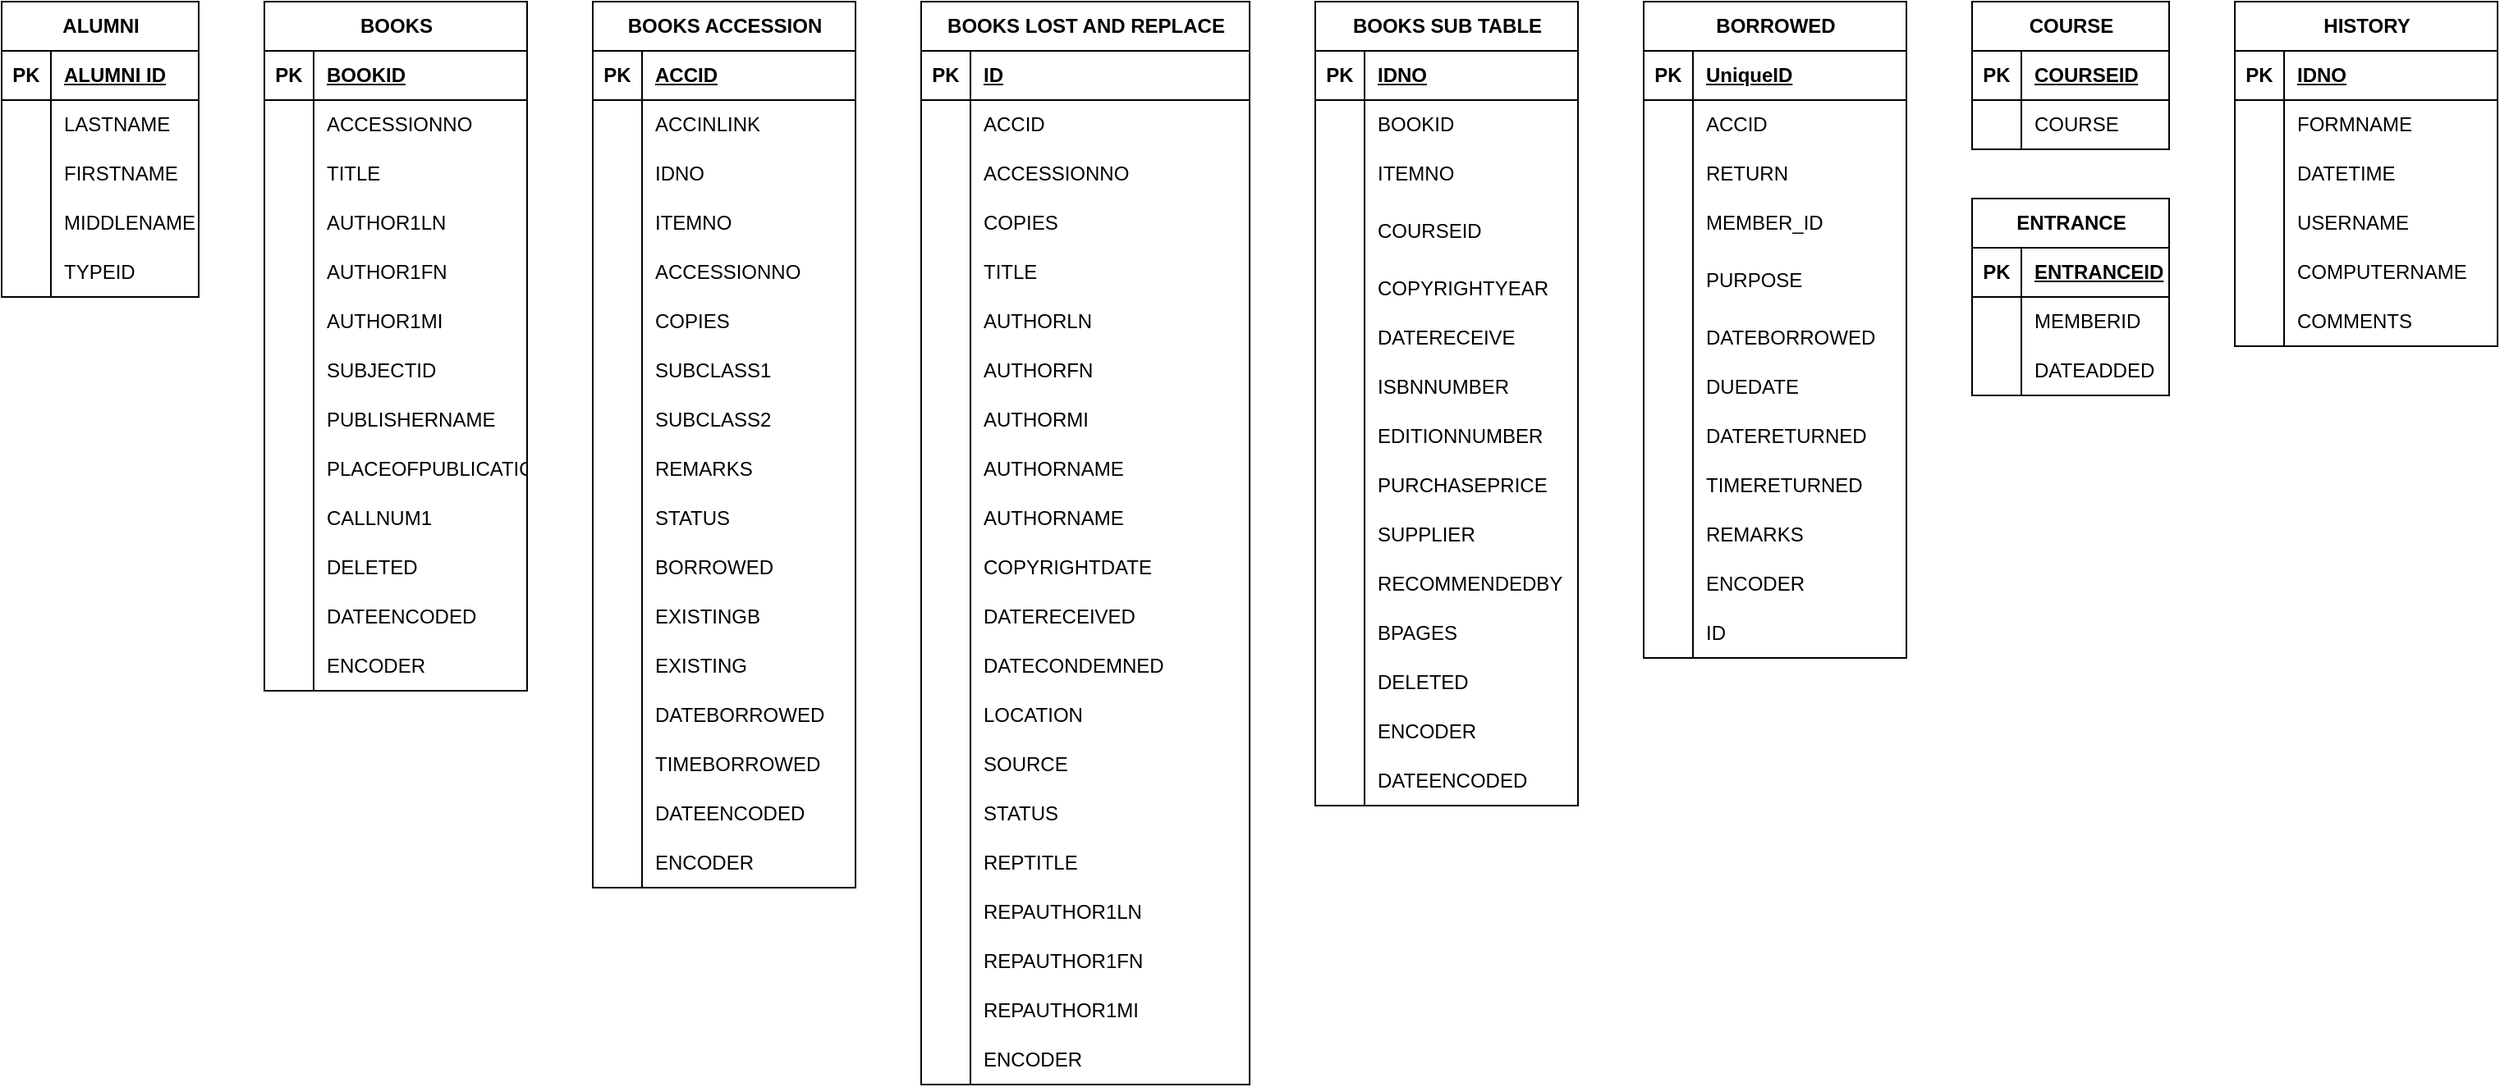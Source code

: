 <mxfile version="22.1.3" type="github">
  <diagram name="Page-1" id="wnF27fI6t9OeiCXQVBjQ">
    <mxGraphModel dx="165" dy="266" grid="1" gridSize="10" guides="1" tooltips="1" connect="1" arrows="1" fold="1" page="1" pageScale="1" pageWidth="850" pageHeight="1100" math="0" shadow="0">
      <root>
        <mxCell id="0" />
        <mxCell id="1" parent="0" />
        <mxCell id="UucfaHIP2B-Z0CUS1Jej-2" value="&lt;b&gt;ALUMNI&lt;/b&gt;" style="shape=table;startSize=30;container=1;collapsible=1;childLayout=tableLayout;fixedRows=1;rowLines=0;fontStyle=1;align=center;resizeLast=1;html=1;" vertex="1" parent="1">
          <mxGeometry x="120" y="80" width="120" height="180" as="geometry" />
        </mxCell>
        <mxCell id="UucfaHIP2B-Z0CUS1Jej-3" value="" style="shape=tableRow;horizontal=0;startSize=0;swimlaneHead=0;swimlaneBody=0;fillColor=none;collapsible=0;dropTarget=0;points=[[0,0.5],[1,0.5]];portConstraint=eastwest;top=0;left=0;right=0;bottom=1;" vertex="1" parent="UucfaHIP2B-Z0CUS1Jej-2">
          <mxGeometry y="30" width="120" height="30" as="geometry" />
        </mxCell>
        <mxCell id="UucfaHIP2B-Z0CUS1Jej-4" value="PK" style="shape=partialRectangle;connectable=0;fillColor=none;top=0;left=0;bottom=0;right=0;fontStyle=1;overflow=hidden;whiteSpace=wrap;html=1;" vertex="1" parent="UucfaHIP2B-Z0CUS1Jej-3">
          <mxGeometry width="30" height="30" as="geometry">
            <mxRectangle width="30" height="30" as="alternateBounds" />
          </mxGeometry>
        </mxCell>
        <mxCell id="UucfaHIP2B-Z0CUS1Jej-5" value="ALUMNI ID" style="shape=partialRectangle;connectable=0;fillColor=none;top=0;left=0;bottom=0;right=0;align=left;spacingLeft=6;fontStyle=5;overflow=hidden;whiteSpace=wrap;html=1;" vertex="1" parent="UucfaHIP2B-Z0CUS1Jej-3">
          <mxGeometry x="30" width="90" height="30" as="geometry">
            <mxRectangle width="90" height="30" as="alternateBounds" />
          </mxGeometry>
        </mxCell>
        <mxCell id="UucfaHIP2B-Z0CUS1Jej-6" value="" style="shape=tableRow;horizontal=0;startSize=0;swimlaneHead=0;swimlaneBody=0;fillColor=none;collapsible=0;dropTarget=0;points=[[0,0.5],[1,0.5]];portConstraint=eastwest;top=0;left=0;right=0;bottom=0;" vertex="1" parent="UucfaHIP2B-Z0CUS1Jej-2">
          <mxGeometry y="60" width="120" height="30" as="geometry" />
        </mxCell>
        <mxCell id="UucfaHIP2B-Z0CUS1Jej-7" value="" style="shape=partialRectangle;connectable=0;fillColor=none;top=0;left=0;bottom=0;right=0;editable=1;overflow=hidden;whiteSpace=wrap;html=1;" vertex="1" parent="UucfaHIP2B-Z0CUS1Jej-6">
          <mxGeometry width="30" height="30" as="geometry">
            <mxRectangle width="30" height="30" as="alternateBounds" />
          </mxGeometry>
        </mxCell>
        <mxCell id="UucfaHIP2B-Z0CUS1Jej-8" value="LASTNAME" style="shape=partialRectangle;connectable=0;fillColor=none;top=0;left=0;bottom=0;right=0;align=left;spacingLeft=6;overflow=hidden;whiteSpace=wrap;html=1;" vertex="1" parent="UucfaHIP2B-Z0CUS1Jej-6">
          <mxGeometry x="30" width="90" height="30" as="geometry">
            <mxRectangle width="90" height="30" as="alternateBounds" />
          </mxGeometry>
        </mxCell>
        <mxCell id="UucfaHIP2B-Z0CUS1Jej-9" value="" style="shape=tableRow;horizontal=0;startSize=0;swimlaneHead=0;swimlaneBody=0;fillColor=none;collapsible=0;dropTarget=0;points=[[0,0.5],[1,0.5]];portConstraint=eastwest;top=0;left=0;right=0;bottom=0;" vertex="1" parent="UucfaHIP2B-Z0CUS1Jej-2">
          <mxGeometry y="90" width="120" height="30" as="geometry" />
        </mxCell>
        <mxCell id="UucfaHIP2B-Z0CUS1Jej-10" value="" style="shape=partialRectangle;connectable=0;fillColor=none;top=0;left=0;bottom=0;right=0;editable=1;overflow=hidden;whiteSpace=wrap;html=1;" vertex="1" parent="UucfaHIP2B-Z0CUS1Jej-9">
          <mxGeometry width="30" height="30" as="geometry">
            <mxRectangle width="30" height="30" as="alternateBounds" />
          </mxGeometry>
        </mxCell>
        <mxCell id="UucfaHIP2B-Z0CUS1Jej-11" value="FIRSTNAME" style="shape=partialRectangle;connectable=0;fillColor=none;top=0;left=0;bottom=0;right=0;align=left;spacingLeft=6;overflow=hidden;whiteSpace=wrap;html=1;" vertex="1" parent="UucfaHIP2B-Z0CUS1Jej-9">
          <mxGeometry x="30" width="90" height="30" as="geometry">
            <mxRectangle width="90" height="30" as="alternateBounds" />
          </mxGeometry>
        </mxCell>
        <mxCell id="UucfaHIP2B-Z0CUS1Jej-12" value="" style="shape=tableRow;horizontal=0;startSize=0;swimlaneHead=0;swimlaneBody=0;fillColor=none;collapsible=0;dropTarget=0;points=[[0,0.5],[1,0.5]];portConstraint=eastwest;top=0;left=0;right=0;bottom=0;" vertex="1" parent="UucfaHIP2B-Z0CUS1Jej-2">
          <mxGeometry y="120" width="120" height="30" as="geometry" />
        </mxCell>
        <mxCell id="UucfaHIP2B-Z0CUS1Jej-13" value="" style="shape=partialRectangle;connectable=0;fillColor=none;top=0;left=0;bottom=0;right=0;editable=1;overflow=hidden;whiteSpace=wrap;html=1;" vertex="1" parent="UucfaHIP2B-Z0CUS1Jej-12">
          <mxGeometry width="30" height="30" as="geometry">
            <mxRectangle width="30" height="30" as="alternateBounds" />
          </mxGeometry>
        </mxCell>
        <mxCell id="UucfaHIP2B-Z0CUS1Jej-14" value="MIDDLENAME" style="shape=partialRectangle;connectable=0;fillColor=none;top=0;left=0;bottom=0;right=0;align=left;spacingLeft=6;overflow=hidden;whiteSpace=wrap;html=1;" vertex="1" parent="UucfaHIP2B-Z0CUS1Jej-12">
          <mxGeometry x="30" width="90" height="30" as="geometry">
            <mxRectangle width="90" height="30" as="alternateBounds" />
          </mxGeometry>
        </mxCell>
        <mxCell id="UucfaHIP2B-Z0CUS1Jej-16" style="shape=tableRow;horizontal=0;startSize=0;swimlaneHead=0;swimlaneBody=0;fillColor=none;collapsible=0;dropTarget=0;points=[[0,0.5],[1,0.5]];portConstraint=eastwest;top=0;left=0;right=0;bottom=0;" vertex="1" parent="UucfaHIP2B-Z0CUS1Jej-2">
          <mxGeometry y="150" width="120" height="30" as="geometry" />
        </mxCell>
        <mxCell id="UucfaHIP2B-Z0CUS1Jej-17" style="shape=partialRectangle;connectable=0;fillColor=none;top=0;left=0;bottom=0;right=0;editable=1;overflow=hidden;whiteSpace=wrap;html=1;" vertex="1" parent="UucfaHIP2B-Z0CUS1Jej-16">
          <mxGeometry width="30" height="30" as="geometry">
            <mxRectangle width="30" height="30" as="alternateBounds" />
          </mxGeometry>
        </mxCell>
        <mxCell id="UucfaHIP2B-Z0CUS1Jej-18" value="TYPEID" style="shape=partialRectangle;connectable=0;fillColor=none;top=0;left=0;bottom=0;right=0;align=left;spacingLeft=6;overflow=hidden;whiteSpace=wrap;html=1;" vertex="1" parent="UucfaHIP2B-Z0CUS1Jej-16">
          <mxGeometry x="30" width="90" height="30" as="geometry">
            <mxRectangle width="90" height="30" as="alternateBounds" />
          </mxGeometry>
        </mxCell>
        <mxCell id="UucfaHIP2B-Z0CUS1Jej-19" value="&lt;b&gt;BOOKS&lt;/b&gt;" style="shape=table;startSize=30;container=1;collapsible=1;childLayout=tableLayout;fixedRows=1;rowLines=0;fontStyle=1;align=center;resizeLast=1;html=1;" vertex="1" parent="1">
          <mxGeometry x="280" y="80" width="160" height="420" as="geometry" />
        </mxCell>
        <mxCell id="UucfaHIP2B-Z0CUS1Jej-20" value="" style="shape=tableRow;horizontal=0;startSize=0;swimlaneHead=0;swimlaneBody=0;fillColor=none;collapsible=0;dropTarget=0;points=[[0,0.5],[1,0.5]];portConstraint=eastwest;top=0;left=0;right=0;bottom=1;" vertex="1" parent="UucfaHIP2B-Z0CUS1Jej-19">
          <mxGeometry y="30" width="160" height="30" as="geometry" />
        </mxCell>
        <mxCell id="UucfaHIP2B-Z0CUS1Jej-21" value="PK" style="shape=partialRectangle;connectable=0;fillColor=none;top=0;left=0;bottom=0;right=0;fontStyle=1;overflow=hidden;whiteSpace=wrap;html=1;" vertex="1" parent="UucfaHIP2B-Z0CUS1Jej-20">
          <mxGeometry width="30" height="30" as="geometry">
            <mxRectangle width="30" height="30" as="alternateBounds" />
          </mxGeometry>
        </mxCell>
        <mxCell id="UucfaHIP2B-Z0CUS1Jej-22" value="BOOKID" style="shape=partialRectangle;connectable=0;fillColor=none;top=0;left=0;bottom=0;right=0;align=left;spacingLeft=6;fontStyle=5;overflow=hidden;whiteSpace=wrap;html=1;" vertex="1" parent="UucfaHIP2B-Z0CUS1Jej-20">
          <mxGeometry x="30" width="130" height="30" as="geometry">
            <mxRectangle width="130" height="30" as="alternateBounds" />
          </mxGeometry>
        </mxCell>
        <mxCell id="UucfaHIP2B-Z0CUS1Jej-23" value="" style="shape=tableRow;horizontal=0;startSize=0;swimlaneHead=0;swimlaneBody=0;fillColor=none;collapsible=0;dropTarget=0;points=[[0,0.5],[1,0.5]];portConstraint=eastwest;top=0;left=0;right=0;bottom=0;" vertex="1" parent="UucfaHIP2B-Z0CUS1Jej-19">
          <mxGeometry y="60" width="160" height="30" as="geometry" />
        </mxCell>
        <mxCell id="UucfaHIP2B-Z0CUS1Jej-24" value="" style="shape=partialRectangle;connectable=0;fillColor=none;top=0;left=0;bottom=0;right=0;editable=1;overflow=hidden;whiteSpace=wrap;html=1;" vertex="1" parent="UucfaHIP2B-Z0CUS1Jej-23">
          <mxGeometry width="30" height="30" as="geometry">
            <mxRectangle width="30" height="30" as="alternateBounds" />
          </mxGeometry>
        </mxCell>
        <mxCell id="UucfaHIP2B-Z0CUS1Jej-25" value="ACCESSIONNO" style="shape=partialRectangle;connectable=0;fillColor=none;top=0;left=0;bottom=0;right=0;align=left;spacingLeft=6;overflow=hidden;whiteSpace=wrap;html=1;" vertex="1" parent="UucfaHIP2B-Z0CUS1Jej-23">
          <mxGeometry x="30" width="130" height="30" as="geometry">
            <mxRectangle width="130" height="30" as="alternateBounds" />
          </mxGeometry>
        </mxCell>
        <mxCell id="UucfaHIP2B-Z0CUS1Jej-26" value="" style="shape=tableRow;horizontal=0;startSize=0;swimlaneHead=0;swimlaneBody=0;fillColor=none;collapsible=0;dropTarget=0;points=[[0,0.5],[1,0.5]];portConstraint=eastwest;top=0;left=0;right=0;bottom=0;" vertex="1" parent="UucfaHIP2B-Z0CUS1Jej-19">
          <mxGeometry y="90" width="160" height="30" as="geometry" />
        </mxCell>
        <mxCell id="UucfaHIP2B-Z0CUS1Jej-27" value="" style="shape=partialRectangle;connectable=0;fillColor=none;top=0;left=0;bottom=0;right=0;editable=1;overflow=hidden;whiteSpace=wrap;html=1;" vertex="1" parent="UucfaHIP2B-Z0CUS1Jej-26">
          <mxGeometry width="30" height="30" as="geometry">
            <mxRectangle width="30" height="30" as="alternateBounds" />
          </mxGeometry>
        </mxCell>
        <mxCell id="UucfaHIP2B-Z0CUS1Jej-28" value="TITLE" style="shape=partialRectangle;connectable=0;fillColor=none;top=0;left=0;bottom=0;right=0;align=left;spacingLeft=6;overflow=hidden;whiteSpace=wrap;html=1;" vertex="1" parent="UucfaHIP2B-Z0CUS1Jej-26">
          <mxGeometry x="30" width="130" height="30" as="geometry">
            <mxRectangle width="130" height="30" as="alternateBounds" />
          </mxGeometry>
        </mxCell>
        <mxCell id="UucfaHIP2B-Z0CUS1Jej-29" value="" style="shape=tableRow;horizontal=0;startSize=0;swimlaneHead=0;swimlaneBody=0;fillColor=none;collapsible=0;dropTarget=0;points=[[0,0.5],[1,0.5]];portConstraint=eastwest;top=0;left=0;right=0;bottom=0;" vertex="1" parent="UucfaHIP2B-Z0CUS1Jej-19">
          <mxGeometry y="120" width="160" height="30" as="geometry" />
        </mxCell>
        <mxCell id="UucfaHIP2B-Z0CUS1Jej-30" value="" style="shape=partialRectangle;connectable=0;fillColor=none;top=0;left=0;bottom=0;right=0;editable=1;overflow=hidden;whiteSpace=wrap;html=1;" vertex="1" parent="UucfaHIP2B-Z0CUS1Jej-29">
          <mxGeometry width="30" height="30" as="geometry">
            <mxRectangle width="30" height="30" as="alternateBounds" />
          </mxGeometry>
        </mxCell>
        <mxCell id="UucfaHIP2B-Z0CUS1Jej-31" value="AUTHOR1LN" style="shape=partialRectangle;connectable=0;fillColor=none;top=0;left=0;bottom=0;right=0;align=left;spacingLeft=6;overflow=hidden;whiteSpace=wrap;html=1;" vertex="1" parent="UucfaHIP2B-Z0CUS1Jej-29">
          <mxGeometry x="30" width="130" height="30" as="geometry">
            <mxRectangle width="130" height="30" as="alternateBounds" />
          </mxGeometry>
        </mxCell>
        <mxCell id="UucfaHIP2B-Z0CUS1Jej-32" style="shape=tableRow;horizontal=0;startSize=0;swimlaneHead=0;swimlaneBody=0;fillColor=none;collapsible=0;dropTarget=0;points=[[0,0.5],[1,0.5]];portConstraint=eastwest;top=0;left=0;right=0;bottom=0;" vertex="1" parent="UucfaHIP2B-Z0CUS1Jej-19">
          <mxGeometry y="150" width="160" height="30" as="geometry" />
        </mxCell>
        <mxCell id="UucfaHIP2B-Z0CUS1Jej-33" style="shape=partialRectangle;connectable=0;fillColor=none;top=0;left=0;bottom=0;right=0;editable=1;overflow=hidden;whiteSpace=wrap;html=1;" vertex="1" parent="UucfaHIP2B-Z0CUS1Jej-32">
          <mxGeometry width="30" height="30" as="geometry">
            <mxRectangle width="30" height="30" as="alternateBounds" />
          </mxGeometry>
        </mxCell>
        <mxCell id="UucfaHIP2B-Z0CUS1Jej-34" value="AUTHOR1FN" style="shape=partialRectangle;connectable=0;fillColor=none;top=0;left=0;bottom=0;right=0;align=left;spacingLeft=6;overflow=hidden;whiteSpace=wrap;html=1;" vertex="1" parent="UucfaHIP2B-Z0CUS1Jej-32">
          <mxGeometry x="30" width="130" height="30" as="geometry">
            <mxRectangle width="130" height="30" as="alternateBounds" />
          </mxGeometry>
        </mxCell>
        <mxCell id="UucfaHIP2B-Z0CUS1Jej-35" style="shape=tableRow;horizontal=0;startSize=0;swimlaneHead=0;swimlaneBody=0;fillColor=none;collapsible=0;dropTarget=0;points=[[0,0.5],[1,0.5]];portConstraint=eastwest;top=0;left=0;right=0;bottom=0;" vertex="1" parent="UucfaHIP2B-Z0CUS1Jej-19">
          <mxGeometry y="180" width="160" height="30" as="geometry" />
        </mxCell>
        <mxCell id="UucfaHIP2B-Z0CUS1Jej-36" style="shape=partialRectangle;connectable=0;fillColor=none;top=0;left=0;bottom=0;right=0;editable=1;overflow=hidden;whiteSpace=wrap;html=1;" vertex="1" parent="UucfaHIP2B-Z0CUS1Jej-35">
          <mxGeometry width="30" height="30" as="geometry">
            <mxRectangle width="30" height="30" as="alternateBounds" />
          </mxGeometry>
        </mxCell>
        <mxCell id="UucfaHIP2B-Z0CUS1Jej-37" value="AUTHOR1MI" style="shape=partialRectangle;connectable=0;fillColor=none;top=0;left=0;bottom=0;right=0;align=left;spacingLeft=6;overflow=hidden;whiteSpace=wrap;html=1;" vertex="1" parent="UucfaHIP2B-Z0CUS1Jej-35">
          <mxGeometry x="30" width="130" height="30" as="geometry">
            <mxRectangle width="130" height="30" as="alternateBounds" />
          </mxGeometry>
        </mxCell>
        <mxCell id="UucfaHIP2B-Z0CUS1Jej-38" style="shape=tableRow;horizontal=0;startSize=0;swimlaneHead=0;swimlaneBody=0;fillColor=none;collapsible=0;dropTarget=0;points=[[0,0.5],[1,0.5]];portConstraint=eastwest;top=0;left=0;right=0;bottom=0;" vertex="1" parent="UucfaHIP2B-Z0CUS1Jej-19">
          <mxGeometry y="210" width="160" height="30" as="geometry" />
        </mxCell>
        <mxCell id="UucfaHIP2B-Z0CUS1Jej-39" style="shape=partialRectangle;connectable=0;fillColor=none;top=0;left=0;bottom=0;right=0;editable=1;overflow=hidden;whiteSpace=wrap;html=1;" vertex="1" parent="UucfaHIP2B-Z0CUS1Jej-38">
          <mxGeometry width="30" height="30" as="geometry">
            <mxRectangle width="30" height="30" as="alternateBounds" />
          </mxGeometry>
        </mxCell>
        <mxCell id="UucfaHIP2B-Z0CUS1Jej-40" value="SUBJECTID" style="shape=partialRectangle;connectable=0;fillColor=none;top=0;left=0;bottom=0;right=0;align=left;spacingLeft=6;overflow=hidden;whiteSpace=wrap;html=1;" vertex="1" parent="UucfaHIP2B-Z0CUS1Jej-38">
          <mxGeometry x="30" width="130" height="30" as="geometry">
            <mxRectangle width="130" height="30" as="alternateBounds" />
          </mxGeometry>
        </mxCell>
        <mxCell id="UucfaHIP2B-Z0CUS1Jej-50" style="shape=tableRow;horizontal=0;startSize=0;swimlaneHead=0;swimlaneBody=0;fillColor=none;collapsible=0;dropTarget=0;points=[[0,0.5],[1,0.5]];portConstraint=eastwest;top=0;left=0;right=0;bottom=0;" vertex="1" parent="UucfaHIP2B-Z0CUS1Jej-19">
          <mxGeometry y="240" width="160" height="30" as="geometry" />
        </mxCell>
        <mxCell id="UucfaHIP2B-Z0CUS1Jej-51" style="shape=partialRectangle;connectable=0;fillColor=none;top=0;left=0;bottom=0;right=0;editable=1;overflow=hidden;whiteSpace=wrap;html=1;" vertex="1" parent="UucfaHIP2B-Z0CUS1Jej-50">
          <mxGeometry width="30" height="30" as="geometry">
            <mxRectangle width="30" height="30" as="alternateBounds" />
          </mxGeometry>
        </mxCell>
        <mxCell id="UucfaHIP2B-Z0CUS1Jej-52" value="PUBLISHERNAME" style="shape=partialRectangle;connectable=0;fillColor=none;top=0;left=0;bottom=0;right=0;align=left;spacingLeft=6;overflow=hidden;whiteSpace=wrap;html=1;" vertex="1" parent="UucfaHIP2B-Z0CUS1Jej-50">
          <mxGeometry x="30" width="130" height="30" as="geometry">
            <mxRectangle width="130" height="30" as="alternateBounds" />
          </mxGeometry>
        </mxCell>
        <mxCell id="UucfaHIP2B-Z0CUS1Jej-59" style="shape=tableRow;horizontal=0;startSize=0;swimlaneHead=0;swimlaneBody=0;fillColor=none;collapsible=0;dropTarget=0;points=[[0,0.5],[1,0.5]];portConstraint=eastwest;top=0;left=0;right=0;bottom=0;" vertex="1" parent="UucfaHIP2B-Z0CUS1Jej-19">
          <mxGeometry y="270" width="160" height="30" as="geometry" />
        </mxCell>
        <mxCell id="UucfaHIP2B-Z0CUS1Jej-60" style="shape=partialRectangle;connectable=0;fillColor=none;top=0;left=0;bottom=0;right=0;editable=1;overflow=hidden;whiteSpace=wrap;html=1;" vertex="1" parent="UucfaHIP2B-Z0CUS1Jej-59">
          <mxGeometry width="30" height="30" as="geometry">
            <mxRectangle width="30" height="30" as="alternateBounds" />
          </mxGeometry>
        </mxCell>
        <mxCell id="UucfaHIP2B-Z0CUS1Jej-61" value="PLACEOFPUBLICATION" style="shape=partialRectangle;connectable=0;fillColor=none;top=0;left=0;bottom=0;right=0;align=left;spacingLeft=6;overflow=hidden;whiteSpace=wrap;html=1;" vertex="1" parent="UucfaHIP2B-Z0CUS1Jej-59">
          <mxGeometry x="30" width="130" height="30" as="geometry">
            <mxRectangle width="130" height="30" as="alternateBounds" />
          </mxGeometry>
        </mxCell>
        <mxCell id="UucfaHIP2B-Z0CUS1Jej-65" style="shape=tableRow;horizontal=0;startSize=0;swimlaneHead=0;swimlaneBody=0;fillColor=none;collapsible=0;dropTarget=0;points=[[0,0.5],[1,0.5]];portConstraint=eastwest;top=0;left=0;right=0;bottom=0;" vertex="1" parent="UucfaHIP2B-Z0CUS1Jej-19">
          <mxGeometry y="300" width="160" height="30" as="geometry" />
        </mxCell>
        <mxCell id="UucfaHIP2B-Z0CUS1Jej-66" style="shape=partialRectangle;connectable=0;fillColor=none;top=0;left=0;bottom=0;right=0;editable=1;overflow=hidden;whiteSpace=wrap;html=1;" vertex="1" parent="UucfaHIP2B-Z0CUS1Jej-65">
          <mxGeometry width="30" height="30" as="geometry">
            <mxRectangle width="30" height="30" as="alternateBounds" />
          </mxGeometry>
        </mxCell>
        <mxCell id="UucfaHIP2B-Z0CUS1Jej-67" value="CALLNUM1" style="shape=partialRectangle;connectable=0;fillColor=none;top=0;left=0;bottom=0;right=0;align=left;spacingLeft=6;overflow=hidden;whiteSpace=wrap;html=1;" vertex="1" parent="UucfaHIP2B-Z0CUS1Jej-65">
          <mxGeometry x="30" width="130" height="30" as="geometry">
            <mxRectangle width="130" height="30" as="alternateBounds" />
          </mxGeometry>
        </mxCell>
        <mxCell id="UucfaHIP2B-Z0CUS1Jej-68" style="shape=tableRow;horizontal=0;startSize=0;swimlaneHead=0;swimlaneBody=0;fillColor=none;collapsible=0;dropTarget=0;points=[[0,0.5],[1,0.5]];portConstraint=eastwest;top=0;left=0;right=0;bottom=0;" vertex="1" parent="UucfaHIP2B-Z0CUS1Jej-19">
          <mxGeometry y="330" width="160" height="30" as="geometry" />
        </mxCell>
        <mxCell id="UucfaHIP2B-Z0CUS1Jej-69" style="shape=partialRectangle;connectable=0;fillColor=none;top=0;left=0;bottom=0;right=0;editable=1;overflow=hidden;whiteSpace=wrap;html=1;" vertex="1" parent="UucfaHIP2B-Z0CUS1Jej-68">
          <mxGeometry width="30" height="30" as="geometry">
            <mxRectangle width="30" height="30" as="alternateBounds" />
          </mxGeometry>
        </mxCell>
        <mxCell id="UucfaHIP2B-Z0CUS1Jej-70" value="DELETED" style="shape=partialRectangle;connectable=0;fillColor=none;top=0;left=0;bottom=0;right=0;align=left;spacingLeft=6;overflow=hidden;whiteSpace=wrap;html=1;" vertex="1" parent="UucfaHIP2B-Z0CUS1Jej-68">
          <mxGeometry x="30" width="130" height="30" as="geometry">
            <mxRectangle width="130" height="30" as="alternateBounds" />
          </mxGeometry>
        </mxCell>
        <mxCell id="UucfaHIP2B-Z0CUS1Jej-71" style="shape=tableRow;horizontal=0;startSize=0;swimlaneHead=0;swimlaneBody=0;fillColor=none;collapsible=0;dropTarget=0;points=[[0,0.5],[1,0.5]];portConstraint=eastwest;top=0;left=0;right=0;bottom=0;" vertex="1" parent="UucfaHIP2B-Z0CUS1Jej-19">
          <mxGeometry y="360" width="160" height="30" as="geometry" />
        </mxCell>
        <mxCell id="UucfaHIP2B-Z0CUS1Jej-72" style="shape=partialRectangle;connectable=0;fillColor=none;top=0;left=0;bottom=0;right=0;editable=1;overflow=hidden;whiteSpace=wrap;html=1;" vertex="1" parent="UucfaHIP2B-Z0CUS1Jej-71">
          <mxGeometry width="30" height="30" as="geometry">
            <mxRectangle width="30" height="30" as="alternateBounds" />
          </mxGeometry>
        </mxCell>
        <mxCell id="UucfaHIP2B-Z0CUS1Jej-73" value="DATEENCODED" style="shape=partialRectangle;connectable=0;fillColor=none;top=0;left=0;bottom=0;right=0;align=left;spacingLeft=6;overflow=hidden;whiteSpace=wrap;html=1;" vertex="1" parent="UucfaHIP2B-Z0CUS1Jej-71">
          <mxGeometry x="30" width="130" height="30" as="geometry">
            <mxRectangle width="130" height="30" as="alternateBounds" />
          </mxGeometry>
        </mxCell>
        <mxCell id="UucfaHIP2B-Z0CUS1Jej-74" style="shape=tableRow;horizontal=0;startSize=0;swimlaneHead=0;swimlaneBody=0;fillColor=none;collapsible=0;dropTarget=0;points=[[0,0.5],[1,0.5]];portConstraint=eastwest;top=0;left=0;right=0;bottom=0;" vertex="1" parent="UucfaHIP2B-Z0CUS1Jej-19">
          <mxGeometry y="390" width="160" height="30" as="geometry" />
        </mxCell>
        <mxCell id="UucfaHIP2B-Z0CUS1Jej-75" style="shape=partialRectangle;connectable=0;fillColor=none;top=0;left=0;bottom=0;right=0;editable=1;overflow=hidden;whiteSpace=wrap;html=1;" vertex="1" parent="UucfaHIP2B-Z0CUS1Jej-74">
          <mxGeometry width="30" height="30" as="geometry">
            <mxRectangle width="30" height="30" as="alternateBounds" />
          </mxGeometry>
        </mxCell>
        <mxCell id="UucfaHIP2B-Z0CUS1Jej-76" value="ENCODER" style="shape=partialRectangle;connectable=0;fillColor=none;top=0;left=0;bottom=0;right=0;align=left;spacingLeft=6;overflow=hidden;whiteSpace=wrap;html=1;" vertex="1" parent="UucfaHIP2B-Z0CUS1Jej-74">
          <mxGeometry x="30" width="130" height="30" as="geometry">
            <mxRectangle width="130" height="30" as="alternateBounds" />
          </mxGeometry>
        </mxCell>
        <mxCell id="UucfaHIP2B-Z0CUS1Jej-77" value="&lt;b&gt;BOOKS ACCESSION&lt;/b&gt;" style="shape=table;startSize=30;container=1;collapsible=1;childLayout=tableLayout;fixedRows=1;rowLines=0;fontStyle=1;align=center;resizeLast=1;html=1;" vertex="1" parent="1">
          <mxGeometry x="480" y="80" width="160" height="540" as="geometry" />
        </mxCell>
        <mxCell id="UucfaHIP2B-Z0CUS1Jej-78" value="" style="shape=tableRow;horizontal=0;startSize=0;swimlaneHead=0;swimlaneBody=0;fillColor=none;collapsible=0;dropTarget=0;points=[[0,0.5],[1,0.5]];portConstraint=eastwest;top=0;left=0;right=0;bottom=1;" vertex="1" parent="UucfaHIP2B-Z0CUS1Jej-77">
          <mxGeometry y="30" width="160" height="30" as="geometry" />
        </mxCell>
        <mxCell id="UucfaHIP2B-Z0CUS1Jej-79" value="PK" style="shape=partialRectangle;connectable=0;fillColor=none;top=0;left=0;bottom=0;right=0;fontStyle=1;overflow=hidden;whiteSpace=wrap;html=1;" vertex="1" parent="UucfaHIP2B-Z0CUS1Jej-78">
          <mxGeometry width="30" height="30" as="geometry">
            <mxRectangle width="30" height="30" as="alternateBounds" />
          </mxGeometry>
        </mxCell>
        <mxCell id="UucfaHIP2B-Z0CUS1Jej-80" value="ACCID" style="shape=partialRectangle;connectable=0;fillColor=none;top=0;left=0;bottom=0;right=0;align=left;spacingLeft=6;fontStyle=5;overflow=hidden;whiteSpace=wrap;html=1;" vertex="1" parent="UucfaHIP2B-Z0CUS1Jej-78">
          <mxGeometry x="30" width="130" height="30" as="geometry">
            <mxRectangle width="130" height="30" as="alternateBounds" />
          </mxGeometry>
        </mxCell>
        <mxCell id="UucfaHIP2B-Z0CUS1Jej-81" value="" style="shape=tableRow;horizontal=0;startSize=0;swimlaneHead=0;swimlaneBody=0;fillColor=none;collapsible=0;dropTarget=0;points=[[0,0.5],[1,0.5]];portConstraint=eastwest;top=0;left=0;right=0;bottom=0;" vertex="1" parent="UucfaHIP2B-Z0CUS1Jej-77">
          <mxGeometry y="60" width="160" height="30" as="geometry" />
        </mxCell>
        <mxCell id="UucfaHIP2B-Z0CUS1Jej-82" value="" style="shape=partialRectangle;connectable=0;fillColor=none;top=0;left=0;bottom=0;right=0;editable=1;overflow=hidden;whiteSpace=wrap;html=1;" vertex="1" parent="UucfaHIP2B-Z0CUS1Jej-81">
          <mxGeometry width="30" height="30" as="geometry">
            <mxRectangle width="30" height="30" as="alternateBounds" />
          </mxGeometry>
        </mxCell>
        <mxCell id="UucfaHIP2B-Z0CUS1Jej-83" value="ACCINLINK" style="shape=partialRectangle;connectable=0;fillColor=none;top=0;left=0;bottom=0;right=0;align=left;spacingLeft=6;overflow=hidden;whiteSpace=wrap;html=1;" vertex="1" parent="UucfaHIP2B-Z0CUS1Jej-81">
          <mxGeometry x="30" width="130" height="30" as="geometry">
            <mxRectangle width="130" height="30" as="alternateBounds" />
          </mxGeometry>
        </mxCell>
        <mxCell id="UucfaHIP2B-Z0CUS1Jej-84" value="" style="shape=tableRow;horizontal=0;startSize=0;swimlaneHead=0;swimlaneBody=0;fillColor=none;collapsible=0;dropTarget=0;points=[[0,0.5],[1,0.5]];portConstraint=eastwest;top=0;left=0;right=0;bottom=0;" vertex="1" parent="UucfaHIP2B-Z0CUS1Jej-77">
          <mxGeometry y="90" width="160" height="30" as="geometry" />
        </mxCell>
        <mxCell id="UucfaHIP2B-Z0CUS1Jej-85" value="" style="shape=partialRectangle;connectable=0;fillColor=none;top=0;left=0;bottom=0;right=0;editable=1;overflow=hidden;whiteSpace=wrap;html=1;" vertex="1" parent="UucfaHIP2B-Z0CUS1Jej-84">
          <mxGeometry width="30" height="30" as="geometry">
            <mxRectangle width="30" height="30" as="alternateBounds" />
          </mxGeometry>
        </mxCell>
        <mxCell id="UucfaHIP2B-Z0CUS1Jej-86" value="IDNO" style="shape=partialRectangle;connectable=0;fillColor=none;top=0;left=0;bottom=0;right=0;align=left;spacingLeft=6;overflow=hidden;whiteSpace=wrap;html=1;" vertex="1" parent="UucfaHIP2B-Z0CUS1Jej-84">
          <mxGeometry x="30" width="130" height="30" as="geometry">
            <mxRectangle width="130" height="30" as="alternateBounds" />
          </mxGeometry>
        </mxCell>
        <mxCell id="UucfaHIP2B-Z0CUS1Jej-87" value="" style="shape=tableRow;horizontal=0;startSize=0;swimlaneHead=0;swimlaneBody=0;fillColor=none;collapsible=0;dropTarget=0;points=[[0,0.5],[1,0.5]];portConstraint=eastwest;top=0;left=0;right=0;bottom=0;" vertex="1" parent="UucfaHIP2B-Z0CUS1Jej-77">
          <mxGeometry y="120" width="160" height="30" as="geometry" />
        </mxCell>
        <mxCell id="UucfaHIP2B-Z0CUS1Jej-88" value="" style="shape=partialRectangle;connectable=0;fillColor=none;top=0;left=0;bottom=0;right=0;editable=1;overflow=hidden;whiteSpace=wrap;html=1;" vertex="1" parent="UucfaHIP2B-Z0CUS1Jej-87">
          <mxGeometry width="30" height="30" as="geometry">
            <mxRectangle width="30" height="30" as="alternateBounds" />
          </mxGeometry>
        </mxCell>
        <mxCell id="UucfaHIP2B-Z0CUS1Jej-89" value="ITEMNO" style="shape=partialRectangle;connectable=0;fillColor=none;top=0;left=0;bottom=0;right=0;align=left;spacingLeft=6;overflow=hidden;whiteSpace=wrap;html=1;" vertex="1" parent="UucfaHIP2B-Z0CUS1Jej-87">
          <mxGeometry x="30" width="130" height="30" as="geometry">
            <mxRectangle width="130" height="30" as="alternateBounds" />
          </mxGeometry>
        </mxCell>
        <mxCell id="UucfaHIP2B-Z0CUS1Jej-93" style="shape=tableRow;horizontal=0;startSize=0;swimlaneHead=0;swimlaneBody=0;fillColor=none;collapsible=0;dropTarget=0;points=[[0,0.5],[1,0.5]];portConstraint=eastwest;top=0;left=0;right=0;bottom=0;" vertex="1" parent="UucfaHIP2B-Z0CUS1Jej-77">
          <mxGeometry y="150" width="160" height="30" as="geometry" />
        </mxCell>
        <mxCell id="UucfaHIP2B-Z0CUS1Jej-94" value="&#xa;&#xa;&#xa;&lt;table style=&quot;border-collapse:collapse;border:none;mso-border-alt:solid windowtext .5pt;&#xa; mso-yfti-tbllook:1184;mso-padding-alt:0in 5.4pt 0in 5.4pt&quot; cellpadding=&quot;0&quot; cellspacing=&quot;0&quot; border=&quot;1&quot; class=&quot;MsoTableGrid&quot;&gt;&#xa; &lt;tbody&gt;&lt;tr style=&quot;mso-yfti-irow:0;mso-yfti-firstrow:yes&quot;&gt;&#xa;  &lt;td style=&quot;width:124.7pt;border:solid windowtext 1.0pt;&#xa;  mso-border-alt:solid windowtext .5pt;padding:0in 5.4pt 0in 5.4pt&quot; valign=&quot;top&quot; width=&quot;166&quot;&gt;&#xa;  &lt;p style=&quot;margin-bottom:0in;margin-bottom:.0001pt;&#xa;  text-align:center;line-height:150%&quot; align=&quot;center&quot; class=&quot;MsoNormal&quot;&gt;&lt;span style=&quot;font-size:12.0pt;&#xa;  mso-bidi-font-size:10.0pt;line-height:150%;font-family:&amp;quot;Times New Roman&amp;quot;,&amp;quot;serif&amp;quot;;&#xa;  mso-ansi-language:EN-US&quot; lang=&quot;EN-US&quot;&gt;ACCESSIONNO&lt;/span&gt;&lt;/p&gt;&#xa;  &lt;/td&gt;&#xa; &lt;/tr&gt;&#xa; &lt;tr style=&quot;mso-yfti-irow:1&quot;&gt;&#xa;  &lt;td style=&quot;width:124.7pt;border:solid windowtext 1.0pt;&#xa;  border-top:none;mso-border-top-alt:solid windowtext .5pt;mso-border-alt:solid windowtext .5pt;&#xa;  padding:0in 5.4pt 0in 5.4pt&quot; valign=&quot;top&quot; width=&quot;166&quot;&gt;&#xa;  &lt;p style=&quot;margin-bottom:0in;margin-bottom:.0001pt;&#xa;  text-align:center;line-height:150%&quot; align=&quot;center&quot; class=&quot;MsoNormal&quot;&gt;&lt;span style=&quot;font-size:12.0pt;&#xa;  mso-bidi-font-size:10.0pt;line-height:150%;font-family:&amp;quot;Times New Roman&amp;quot;,&amp;quot;serif&amp;quot;;&#xa;  mso-ansi-language:EN-US&quot; lang=&quot;EN-US&quot;&gt;COPIES&lt;/span&gt;&lt;/p&gt;&#xa;  &lt;/td&gt;&#xa; &lt;/tr&gt;&#xa; &lt;tr style=&quot;mso-yfti-irow:2&quot;&gt;&#xa;  &lt;td style=&quot;width:124.7pt;border:solid windowtext 1.0pt;&#xa;  border-top:none;mso-border-top-alt:solid windowtext .5pt;mso-border-alt:solid windowtext .5pt;&#xa;  padding:0in 5.4pt 0in 5.4pt&quot; valign=&quot;top&quot; width=&quot;166&quot;&gt;&#xa;  &lt;p style=&quot;margin-bottom:0in;margin-bottom:.0001pt;&#xa;  text-align:center;line-height:150%&quot; align=&quot;center&quot; class=&quot;MsoNormal&quot;&gt;&lt;span style=&quot;font-size:12.0pt;&#xa;  mso-bidi-font-size:10.0pt;line-height:150%;font-family:&amp;quot;Times New Roman&amp;quot;,&amp;quot;serif&amp;quot;;&#xa;  mso-ansi-language:EN-US&quot; lang=&quot;EN-US&quot;&gt;SUBCLASS1&lt;/span&gt;&lt;/p&gt;&#xa;  &lt;/td&gt;&#xa; &lt;/tr&gt;&#xa; &lt;tr style=&quot;mso-yfti-irow:3&quot;&gt;&#xa;  &lt;td style=&quot;width:124.7pt;border:solid windowtext 1.0pt;&#xa;  border-top:none;mso-border-top-alt:solid windowtext .5pt;mso-border-alt:solid windowtext .5pt;&#xa;  padding:0in 5.4pt 0in 5.4pt&quot; valign=&quot;top&quot; width=&quot;166&quot;&gt;&#xa;  &lt;p style=&quot;margin-bottom:0in;margin-bottom:.0001pt;&#xa;  text-align:center;line-height:150%&quot; align=&quot;center&quot; class=&quot;MsoNormal&quot;&gt;&lt;span style=&quot;font-size:12.0pt;&#xa;  mso-bidi-font-size:10.0pt;line-height:150%;font-family:&amp;quot;Times New Roman&amp;quot;,&amp;quot;serif&amp;quot;;&#xa;  mso-ansi-language:EN-US&quot; lang=&quot;EN-US&quot;&gt;SUBCLASS2&lt;/span&gt;&lt;/p&gt;&#xa;  &lt;/td&gt;&#xa; &lt;/tr&gt;&#xa; &lt;tr style=&quot;mso-yfti-irow:4&quot;&gt;&#xa;  &lt;td style=&quot;width:124.7pt;border:solid windowtext 1.0pt;&#xa;  border-top:none;mso-border-top-alt:solid windowtext .5pt;mso-border-alt:solid windowtext .5pt;&#xa;  padding:0in 5.4pt 0in 5.4pt&quot; valign=&quot;top&quot; width=&quot;166&quot;&gt;&#xa;  &lt;p style=&quot;margin-bottom:0in;margin-bottom:.0001pt;&#xa;  text-align:center;line-height:150%&quot; align=&quot;center&quot; class=&quot;MsoNormal&quot;&gt;&lt;span style=&quot;font-size:12.0pt;&#xa;  mso-bidi-font-size:10.0pt;line-height:150%;font-family:&amp;quot;Times New Roman&amp;quot;,&amp;quot;serif&amp;quot;;&#xa;  mso-ansi-language:EN-US&quot; lang=&quot;EN-US&quot;&gt;REMARKS&lt;/span&gt;&lt;/p&gt;&#xa;  &lt;/td&gt;&#xa; &lt;/tr&gt;&#xa; &lt;tr style=&quot;mso-yfti-irow:5&quot;&gt;&#xa;  &lt;td style=&quot;width:124.7pt;border:solid windowtext 1.0pt;&#xa;  border-top:none;mso-border-top-alt:solid windowtext .5pt;mso-border-alt:solid windowtext .5pt;&#xa;  padding:0in 5.4pt 0in 5.4pt&quot; valign=&quot;top&quot; width=&quot;166&quot;&gt;&#xa;  &lt;p style=&quot;margin-bottom:0in;margin-bottom:.0001pt;&#xa;  text-align:center;line-height:150%&quot; align=&quot;center&quot; class=&quot;MsoNormal&quot;&gt;&lt;span style=&quot;font-size:12.0pt;&#xa;  mso-bidi-font-size:10.0pt;line-height:150%;font-family:&amp;quot;Times New Roman&amp;quot;,&amp;quot;serif&amp;quot;;&#xa;  mso-ansi-language:EN-US&quot; lang=&quot;EN-US&quot;&gt;STATUS&lt;/span&gt;&lt;/p&gt;&#xa;  &lt;/td&gt;&#xa; &lt;/tr&gt;&#xa; &lt;tr style=&quot;mso-yfti-irow:6&quot;&gt;&#xa;  &lt;td style=&quot;width:124.7pt;border:solid windowtext 1.0pt;&#xa;  border-top:none;mso-border-top-alt:solid windowtext .5pt;mso-border-alt:solid windowtext .5pt;&#xa;  padding:0in 5.4pt 0in 5.4pt&quot; valign=&quot;top&quot; width=&quot;166&quot;&gt;&#xa;  &lt;p style=&quot;margin-bottom:0in;margin-bottom:.0001pt;&#xa;  text-align:center;line-height:150%&quot; align=&quot;center&quot; class=&quot;MsoNormal&quot;&gt;&lt;span style=&quot;font-size:12.0pt;&#xa;  mso-bidi-font-size:10.0pt;line-height:150%;font-family:&amp;quot;Times New Roman&amp;quot;,&amp;quot;serif&amp;quot;;&#xa;  mso-ansi-language:EN-US&quot; lang=&quot;EN-US&quot;&gt;BORROWED&lt;/span&gt;&lt;/p&gt;&#xa;  &lt;/td&gt;&#xa; &lt;/tr&gt;&#xa; &lt;tr style=&quot;mso-yfti-irow:7&quot;&gt;&#xa;  &lt;td style=&quot;width:124.7pt;border:solid windowtext 1.0pt;&#xa;  border-top:none;mso-border-top-alt:solid windowtext .5pt;mso-border-alt:solid windowtext .5pt;&#xa;  padding:0in 5.4pt 0in 5.4pt&quot; valign=&quot;top&quot; width=&quot;166&quot;&gt;&#xa;  &lt;p style=&quot;margin-bottom:0in;margin-bottom:.0001pt;&#xa;  text-align:center;line-height:150%&quot; align=&quot;center&quot; class=&quot;MsoNormal&quot;&gt;&lt;span style=&quot;font-size:12.0pt;&#xa;  mso-bidi-font-size:10.0pt;line-height:150%;font-family:&amp;quot;Times New Roman&amp;quot;,&amp;quot;serif&amp;quot;;&#xa;  mso-ansi-language:EN-US&quot; lang=&quot;EN-US&quot;&gt;EXISTINGB&lt;/span&gt;&lt;/p&gt;&#xa;  &lt;/td&gt;&#xa; &lt;/tr&gt;&#xa; &lt;tr style=&quot;mso-yfti-irow:8&quot;&gt;&#xa;  &lt;td style=&quot;width:124.7pt;border:solid windowtext 1.0pt;&#xa;  border-top:none;mso-border-top-alt:solid windowtext .5pt;mso-border-alt:solid windowtext .5pt;&#xa;  padding:0in 5.4pt 0in 5.4pt&quot; valign=&quot;top&quot; width=&quot;166&quot;&gt;&#xa;  &lt;p style=&quot;margin-bottom:0in;margin-bottom:.0001pt;&#xa;  text-align:center;line-height:150%&quot; align=&quot;center&quot; class=&quot;MsoNormal&quot;&gt;&lt;span style=&quot;font-size:12.0pt;&#xa;  mso-bidi-font-size:10.0pt;line-height:150%;font-family:&amp;quot;Times New Roman&amp;quot;,&amp;quot;serif&amp;quot;;&#xa;  mso-ansi-language:EN-US&quot; lang=&quot;EN-US&quot;&gt;EXISTING&lt;/span&gt;&lt;/p&gt;&#xa;  &lt;/td&gt;&#xa; &lt;/tr&gt;&#xa; &lt;tr style=&quot;mso-yfti-irow:9&quot;&gt;&#xa;  &lt;td style=&quot;width:124.7pt;border:solid windowtext 1.0pt;&#xa;  border-top:none;mso-border-top-alt:solid windowtext .5pt;mso-border-alt:solid windowtext .5pt;&#xa;  padding:0in 5.4pt 0in 5.4pt&quot; valign=&quot;top&quot; width=&quot;166&quot;&gt;&#xa;  &lt;p style=&quot;margin-bottom:0in;margin-bottom:.0001pt;&#xa;  text-align:center;line-height:150%&quot; align=&quot;center&quot; class=&quot;MsoNormal&quot;&gt;&lt;span style=&quot;font-size:12.0pt;&#xa;  mso-bidi-font-size:10.0pt;line-height:150%;font-family:&amp;quot;Times New Roman&amp;quot;,&amp;quot;serif&amp;quot;;&#xa;  mso-ansi-language:EN-US&quot; lang=&quot;EN-US&quot;&gt;DATEBORROWED&lt;/span&gt;&lt;/p&gt;&#xa;  &lt;/td&gt;&#xa; &lt;/tr&gt;&#xa; &lt;tr style=&quot;mso-yfti-irow:10&quot;&gt;&#xa;  &lt;td style=&quot;width:124.7pt;border:solid windowtext 1.0pt;&#xa;  border-top:none;mso-border-top-alt:solid windowtext .5pt;mso-border-alt:solid windowtext .5pt;&#xa;  padding:0in 5.4pt 0in 5.4pt&quot; valign=&quot;top&quot; width=&quot;166&quot;&gt;&#xa;  &lt;p style=&quot;margin-bottom:0in;margin-bottom:.0001pt;&#xa;  text-align:center;line-height:150%&quot; align=&quot;center&quot; class=&quot;MsoNormal&quot;&gt;&lt;span style=&quot;font-size:12.0pt;&#xa;  mso-bidi-font-size:10.0pt;line-height:150%;font-family:&amp;quot;Times New Roman&amp;quot;,&amp;quot;serif&amp;quot;;&#xa;  mso-ansi-language:EN-US&quot; lang=&quot;EN-US&quot;&gt;TIMEBORROWED&lt;/span&gt;&lt;/p&gt;&#xa;  &lt;/td&gt;&#xa; &lt;/tr&gt;&#xa; &lt;tr style=&quot;mso-yfti-irow:11&quot;&gt;&#xa;  &lt;td style=&quot;width:124.7pt;border:solid windowtext 1.0pt;&#xa;  border-top:none;mso-border-top-alt:solid windowtext .5pt;mso-border-alt:solid windowtext .5pt;&#xa;  padding:0in 5.4pt 0in 5.4pt&quot; valign=&quot;top&quot; width=&quot;166&quot;&gt;&#xa;  &lt;p style=&quot;margin-bottom:0in;margin-bottom:.0001pt;&#xa;  text-align:center;line-height:150%&quot; align=&quot;center&quot; class=&quot;MsoNormal&quot;&gt;&lt;span style=&quot;font-size:12.0pt;&#xa;  mso-bidi-font-size:10.0pt;line-height:150%;font-family:&amp;quot;Times New Roman&amp;quot;,&amp;quot;serif&amp;quot;;&#xa;  mso-ansi-language:EN-US&quot; lang=&quot;EN-US&quot;&gt;DATEENCODED&lt;/span&gt;&lt;/p&gt;&#xa;  &lt;/td&gt;&#xa; &lt;/tr&gt;&#xa; &lt;tr style=&quot;mso-yfti-irow:12;mso-yfti-lastrow:yes&quot;&gt;&#xa;  &lt;td style=&quot;width:124.7pt;border:solid windowtext 1.0pt;&#xa;  border-top:none;mso-border-top-alt:solid windowtext .5pt;mso-border-alt:solid windowtext .5pt;&#xa;  padding:0in 5.4pt 0in 5.4pt&quot; valign=&quot;top&quot; width=&quot;166&quot;&gt;&#xa;  &lt;p style=&quot;margin-bottom:0in;margin-bottom:.0001pt;&#xa;  text-align:center;line-height:150%&quot; align=&quot;center&quot; class=&quot;MsoNormal&quot;&gt;&lt;span style=&quot;font-size:12.0pt;&#xa;  mso-bidi-font-size:10.0pt;line-height:150%;font-family:&amp;quot;Times New Roman&amp;quot;,&amp;quot;serif&amp;quot;;&#xa;  mso-ansi-language:EN-US&quot; lang=&quot;EN-US&quot;&gt;ENCODER&lt;/span&gt;&lt;/p&gt;&#xa;  &lt;/td&gt;&#xa; &lt;/tr&gt;&#xa;&lt;/tbody&gt;&lt;/table&gt;&#xa;&#xa;&#xa;&#xa;&#xa;&#xa;" style="shape=partialRectangle;connectable=0;fillColor=none;top=0;left=0;bottom=0;right=0;editable=1;overflow=hidden;whiteSpace=wrap;html=1;" vertex="1" parent="UucfaHIP2B-Z0CUS1Jej-93">
          <mxGeometry width="30" height="30" as="geometry">
            <mxRectangle width="30" height="30" as="alternateBounds" />
          </mxGeometry>
        </mxCell>
        <mxCell id="UucfaHIP2B-Z0CUS1Jej-95" value="ACCESSIONNO" style="shape=partialRectangle;connectable=0;fillColor=none;top=0;left=0;bottom=0;right=0;align=left;spacingLeft=6;overflow=hidden;whiteSpace=wrap;html=1;" vertex="1" parent="UucfaHIP2B-Z0CUS1Jej-93">
          <mxGeometry x="30" width="130" height="30" as="geometry">
            <mxRectangle width="130" height="30" as="alternateBounds" />
          </mxGeometry>
        </mxCell>
        <mxCell id="UucfaHIP2B-Z0CUS1Jej-90" style="shape=tableRow;horizontal=0;startSize=0;swimlaneHead=0;swimlaneBody=0;fillColor=none;collapsible=0;dropTarget=0;points=[[0,0.5],[1,0.5]];portConstraint=eastwest;top=0;left=0;right=0;bottom=0;" vertex="1" parent="UucfaHIP2B-Z0CUS1Jej-77">
          <mxGeometry y="180" width="160" height="30" as="geometry" />
        </mxCell>
        <mxCell id="UucfaHIP2B-Z0CUS1Jej-91" style="shape=partialRectangle;connectable=0;fillColor=none;top=0;left=0;bottom=0;right=0;editable=1;overflow=hidden;whiteSpace=wrap;html=1;" vertex="1" parent="UucfaHIP2B-Z0CUS1Jej-90">
          <mxGeometry width="30" height="30" as="geometry">
            <mxRectangle width="30" height="30" as="alternateBounds" />
          </mxGeometry>
        </mxCell>
        <mxCell id="UucfaHIP2B-Z0CUS1Jej-92" value="COPIES" style="shape=partialRectangle;connectable=0;fillColor=none;top=0;left=0;bottom=0;right=0;align=left;spacingLeft=6;overflow=hidden;whiteSpace=wrap;html=1;" vertex="1" parent="UucfaHIP2B-Z0CUS1Jej-90">
          <mxGeometry x="30" width="130" height="30" as="geometry">
            <mxRectangle width="130" height="30" as="alternateBounds" />
          </mxGeometry>
        </mxCell>
        <mxCell id="UucfaHIP2B-Z0CUS1Jej-132" style="shape=tableRow;horizontal=0;startSize=0;swimlaneHead=0;swimlaneBody=0;fillColor=none;collapsible=0;dropTarget=0;points=[[0,0.5],[1,0.5]];portConstraint=eastwest;top=0;left=0;right=0;bottom=0;" vertex="1" parent="UucfaHIP2B-Z0CUS1Jej-77">
          <mxGeometry y="210" width="160" height="30" as="geometry" />
        </mxCell>
        <mxCell id="UucfaHIP2B-Z0CUS1Jej-133" style="shape=partialRectangle;connectable=0;fillColor=none;top=0;left=0;bottom=0;right=0;editable=1;overflow=hidden;whiteSpace=wrap;html=1;" vertex="1" parent="UucfaHIP2B-Z0CUS1Jej-132">
          <mxGeometry width="30" height="30" as="geometry">
            <mxRectangle width="30" height="30" as="alternateBounds" />
          </mxGeometry>
        </mxCell>
        <mxCell id="UucfaHIP2B-Z0CUS1Jej-134" value="SUBCLASS1" style="shape=partialRectangle;connectable=0;fillColor=none;top=0;left=0;bottom=0;right=0;align=left;spacingLeft=6;overflow=hidden;whiteSpace=wrap;html=1;" vertex="1" parent="UucfaHIP2B-Z0CUS1Jej-132">
          <mxGeometry x="30" width="130" height="30" as="geometry">
            <mxRectangle width="130" height="30" as="alternateBounds" />
          </mxGeometry>
        </mxCell>
        <mxCell id="UucfaHIP2B-Z0CUS1Jej-129" style="shape=tableRow;horizontal=0;startSize=0;swimlaneHead=0;swimlaneBody=0;fillColor=none;collapsible=0;dropTarget=0;points=[[0,0.5],[1,0.5]];portConstraint=eastwest;top=0;left=0;right=0;bottom=0;" vertex="1" parent="UucfaHIP2B-Z0CUS1Jej-77">
          <mxGeometry y="240" width="160" height="30" as="geometry" />
        </mxCell>
        <mxCell id="UucfaHIP2B-Z0CUS1Jej-130" style="shape=partialRectangle;connectable=0;fillColor=none;top=0;left=0;bottom=0;right=0;editable=1;overflow=hidden;whiteSpace=wrap;html=1;" vertex="1" parent="UucfaHIP2B-Z0CUS1Jej-129">
          <mxGeometry width="30" height="30" as="geometry">
            <mxRectangle width="30" height="30" as="alternateBounds" />
          </mxGeometry>
        </mxCell>
        <mxCell id="UucfaHIP2B-Z0CUS1Jej-131" value="SUBCLASS2" style="shape=partialRectangle;connectable=0;fillColor=none;top=0;left=0;bottom=0;right=0;align=left;spacingLeft=6;overflow=hidden;whiteSpace=wrap;html=1;" vertex="1" parent="UucfaHIP2B-Z0CUS1Jej-129">
          <mxGeometry x="30" width="130" height="30" as="geometry">
            <mxRectangle width="130" height="30" as="alternateBounds" />
          </mxGeometry>
        </mxCell>
        <mxCell id="UucfaHIP2B-Z0CUS1Jej-126" style="shape=tableRow;horizontal=0;startSize=0;swimlaneHead=0;swimlaneBody=0;fillColor=none;collapsible=0;dropTarget=0;points=[[0,0.5],[1,0.5]];portConstraint=eastwest;top=0;left=0;right=0;bottom=0;" vertex="1" parent="UucfaHIP2B-Z0CUS1Jej-77">
          <mxGeometry y="270" width="160" height="30" as="geometry" />
        </mxCell>
        <mxCell id="UucfaHIP2B-Z0CUS1Jej-127" style="shape=partialRectangle;connectable=0;fillColor=none;top=0;left=0;bottom=0;right=0;editable=1;overflow=hidden;whiteSpace=wrap;html=1;" vertex="1" parent="UucfaHIP2B-Z0CUS1Jej-126">
          <mxGeometry width="30" height="30" as="geometry">
            <mxRectangle width="30" height="30" as="alternateBounds" />
          </mxGeometry>
        </mxCell>
        <mxCell id="UucfaHIP2B-Z0CUS1Jej-128" value="REMARKS" style="shape=partialRectangle;connectable=0;fillColor=none;top=0;left=0;bottom=0;right=0;align=left;spacingLeft=6;overflow=hidden;whiteSpace=wrap;html=1;" vertex="1" parent="UucfaHIP2B-Z0CUS1Jej-126">
          <mxGeometry x="30" width="130" height="30" as="geometry">
            <mxRectangle width="130" height="30" as="alternateBounds" />
          </mxGeometry>
        </mxCell>
        <mxCell id="UucfaHIP2B-Z0CUS1Jej-123" style="shape=tableRow;horizontal=0;startSize=0;swimlaneHead=0;swimlaneBody=0;fillColor=none;collapsible=0;dropTarget=0;points=[[0,0.5],[1,0.5]];portConstraint=eastwest;top=0;left=0;right=0;bottom=0;" vertex="1" parent="UucfaHIP2B-Z0CUS1Jej-77">
          <mxGeometry y="300" width="160" height="30" as="geometry" />
        </mxCell>
        <mxCell id="UucfaHIP2B-Z0CUS1Jej-124" style="shape=partialRectangle;connectable=0;fillColor=none;top=0;left=0;bottom=0;right=0;editable=1;overflow=hidden;whiteSpace=wrap;html=1;" vertex="1" parent="UucfaHIP2B-Z0CUS1Jej-123">
          <mxGeometry width="30" height="30" as="geometry">
            <mxRectangle width="30" height="30" as="alternateBounds" />
          </mxGeometry>
        </mxCell>
        <mxCell id="UucfaHIP2B-Z0CUS1Jej-125" value="STATUS" style="shape=partialRectangle;connectable=0;fillColor=none;top=0;left=0;bottom=0;right=0;align=left;spacingLeft=6;overflow=hidden;whiteSpace=wrap;html=1;" vertex="1" parent="UucfaHIP2B-Z0CUS1Jej-123">
          <mxGeometry x="30" width="130" height="30" as="geometry">
            <mxRectangle width="130" height="30" as="alternateBounds" />
          </mxGeometry>
        </mxCell>
        <mxCell id="UucfaHIP2B-Z0CUS1Jej-120" style="shape=tableRow;horizontal=0;startSize=0;swimlaneHead=0;swimlaneBody=0;fillColor=none;collapsible=0;dropTarget=0;points=[[0,0.5],[1,0.5]];portConstraint=eastwest;top=0;left=0;right=0;bottom=0;" vertex="1" parent="UucfaHIP2B-Z0CUS1Jej-77">
          <mxGeometry y="330" width="160" height="30" as="geometry" />
        </mxCell>
        <mxCell id="UucfaHIP2B-Z0CUS1Jej-121" style="shape=partialRectangle;connectable=0;fillColor=none;top=0;left=0;bottom=0;right=0;editable=1;overflow=hidden;whiteSpace=wrap;html=1;" vertex="1" parent="UucfaHIP2B-Z0CUS1Jej-120">
          <mxGeometry width="30" height="30" as="geometry">
            <mxRectangle width="30" height="30" as="alternateBounds" />
          </mxGeometry>
        </mxCell>
        <mxCell id="UucfaHIP2B-Z0CUS1Jej-122" value="BORROWED" style="shape=partialRectangle;connectable=0;fillColor=none;top=0;left=0;bottom=0;right=0;align=left;spacingLeft=6;overflow=hidden;whiteSpace=wrap;html=1;" vertex="1" parent="UucfaHIP2B-Z0CUS1Jej-120">
          <mxGeometry x="30" width="130" height="30" as="geometry">
            <mxRectangle width="130" height="30" as="alternateBounds" />
          </mxGeometry>
        </mxCell>
        <mxCell id="UucfaHIP2B-Z0CUS1Jej-117" style="shape=tableRow;horizontal=0;startSize=0;swimlaneHead=0;swimlaneBody=0;fillColor=none;collapsible=0;dropTarget=0;points=[[0,0.5],[1,0.5]];portConstraint=eastwest;top=0;left=0;right=0;bottom=0;" vertex="1" parent="UucfaHIP2B-Z0CUS1Jej-77">
          <mxGeometry y="360" width="160" height="30" as="geometry" />
        </mxCell>
        <mxCell id="UucfaHIP2B-Z0CUS1Jej-118" style="shape=partialRectangle;connectable=0;fillColor=none;top=0;left=0;bottom=0;right=0;editable=1;overflow=hidden;whiteSpace=wrap;html=1;" vertex="1" parent="UucfaHIP2B-Z0CUS1Jej-117">
          <mxGeometry width="30" height="30" as="geometry">
            <mxRectangle width="30" height="30" as="alternateBounds" />
          </mxGeometry>
        </mxCell>
        <mxCell id="UucfaHIP2B-Z0CUS1Jej-119" value="EXISTINGB" style="shape=partialRectangle;connectable=0;fillColor=none;top=0;left=0;bottom=0;right=0;align=left;spacingLeft=6;overflow=hidden;whiteSpace=wrap;html=1;" vertex="1" parent="UucfaHIP2B-Z0CUS1Jej-117">
          <mxGeometry x="30" width="130" height="30" as="geometry">
            <mxRectangle width="130" height="30" as="alternateBounds" />
          </mxGeometry>
        </mxCell>
        <mxCell id="UucfaHIP2B-Z0CUS1Jej-114" style="shape=tableRow;horizontal=0;startSize=0;swimlaneHead=0;swimlaneBody=0;fillColor=none;collapsible=0;dropTarget=0;points=[[0,0.5],[1,0.5]];portConstraint=eastwest;top=0;left=0;right=0;bottom=0;" vertex="1" parent="UucfaHIP2B-Z0CUS1Jej-77">
          <mxGeometry y="390" width="160" height="30" as="geometry" />
        </mxCell>
        <mxCell id="UucfaHIP2B-Z0CUS1Jej-115" style="shape=partialRectangle;connectable=0;fillColor=none;top=0;left=0;bottom=0;right=0;editable=1;overflow=hidden;whiteSpace=wrap;html=1;" vertex="1" parent="UucfaHIP2B-Z0CUS1Jej-114">
          <mxGeometry width="30" height="30" as="geometry">
            <mxRectangle width="30" height="30" as="alternateBounds" />
          </mxGeometry>
        </mxCell>
        <mxCell id="UucfaHIP2B-Z0CUS1Jej-116" value="EXISTING" style="shape=partialRectangle;connectable=0;fillColor=none;top=0;left=0;bottom=0;right=0;align=left;spacingLeft=6;overflow=hidden;whiteSpace=wrap;html=1;" vertex="1" parent="UucfaHIP2B-Z0CUS1Jej-114">
          <mxGeometry x="30" width="130" height="30" as="geometry">
            <mxRectangle width="130" height="30" as="alternateBounds" />
          </mxGeometry>
        </mxCell>
        <mxCell id="UucfaHIP2B-Z0CUS1Jej-111" style="shape=tableRow;horizontal=0;startSize=0;swimlaneHead=0;swimlaneBody=0;fillColor=none;collapsible=0;dropTarget=0;points=[[0,0.5],[1,0.5]];portConstraint=eastwest;top=0;left=0;right=0;bottom=0;" vertex="1" parent="UucfaHIP2B-Z0CUS1Jej-77">
          <mxGeometry y="420" width="160" height="30" as="geometry" />
        </mxCell>
        <mxCell id="UucfaHIP2B-Z0CUS1Jej-112" style="shape=partialRectangle;connectable=0;fillColor=none;top=0;left=0;bottom=0;right=0;editable=1;overflow=hidden;whiteSpace=wrap;html=1;" vertex="1" parent="UucfaHIP2B-Z0CUS1Jej-111">
          <mxGeometry width="30" height="30" as="geometry">
            <mxRectangle width="30" height="30" as="alternateBounds" />
          </mxGeometry>
        </mxCell>
        <mxCell id="UucfaHIP2B-Z0CUS1Jej-113" value="DATEBORROWED" style="shape=partialRectangle;connectable=0;fillColor=none;top=0;left=0;bottom=0;right=0;align=left;spacingLeft=6;overflow=hidden;whiteSpace=wrap;html=1;" vertex="1" parent="UucfaHIP2B-Z0CUS1Jej-111">
          <mxGeometry x="30" width="130" height="30" as="geometry">
            <mxRectangle width="130" height="30" as="alternateBounds" />
          </mxGeometry>
        </mxCell>
        <mxCell id="UucfaHIP2B-Z0CUS1Jej-108" style="shape=tableRow;horizontal=0;startSize=0;swimlaneHead=0;swimlaneBody=0;fillColor=none;collapsible=0;dropTarget=0;points=[[0,0.5],[1,0.5]];portConstraint=eastwest;top=0;left=0;right=0;bottom=0;" vertex="1" parent="UucfaHIP2B-Z0CUS1Jej-77">
          <mxGeometry y="450" width="160" height="30" as="geometry" />
        </mxCell>
        <mxCell id="UucfaHIP2B-Z0CUS1Jej-109" style="shape=partialRectangle;connectable=0;fillColor=none;top=0;left=0;bottom=0;right=0;editable=1;overflow=hidden;whiteSpace=wrap;html=1;" vertex="1" parent="UucfaHIP2B-Z0CUS1Jej-108">
          <mxGeometry width="30" height="30" as="geometry">
            <mxRectangle width="30" height="30" as="alternateBounds" />
          </mxGeometry>
        </mxCell>
        <mxCell id="UucfaHIP2B-Z0CUS1Jej-110" value="TIMEBORROWED" style="shape=partialRectangle;connectable=0;fillColor=none;top=0;left=0;bottom=0;right=0;align=left;spacingLeft=6;overflow=hidden;whiteSpace=wrap;html=1;" vertex="1" parent="UucfaHIP2B-Z0CUS1Jej-108">
          <mxGeometry x="30" width="130" height="30" as="geometry">
            <mxRectangle width="130" height="30" as="alternateBounds" />
          </mxGeometry>
        </mxCell>
        <mxCell id="UucfaHIP2B-Z0CUS1Jej-105" style="shape=tableRow;horizontal=0;startSize=0;swimlaneHead=0;swimlaneBody=0;fillColor=none;collapsible=0;dropTarget=0;points=[[0,0.5],[1,0.5]];portConstraint=eastwest;top=0;left=0;right=0;bottom=0;" vertex="1" parent="UucfaHIP2B-Z0CUS1Jej-77">
          <mxGeometry y="480" width="160" height="30" as="geometry" />
        </mxCell>
        <mxCell id="UucfaHIP2B-Z0CUS1Jej-106" style="shape=partialRectangle;connectable=0;fillColor=none;top=0;left=0;bottom=0;right=0;editable=1;overflow=hidden;whiteSpace=wrap;html=1;" vertex="1" parent="UucfaHIP2B-Z0CUS1Jej-105">
          <mxGeometry width="30" height="30" as="geometry">
            <mxRectangle width="30" height="30" as="alternateBounds" />
          </mxGeometry>
        </mxCell>
        <mxCell id="UucfaHIP2B-Z0CUS1Jej-107" value="DATEENCODED" style="shape=partialRectangle;connectable=0;fillColor=none;top=0;left=0;bottom=0;right=0;align=left;spacingLeft=6;overflow=hidden;whiteSpace=wrap;html=1;" vertex="1" parent="UucfaHIP2B-Z0CUS1Jej-105">
          <mxGeometry x="30" width="130" height="30" as="geometry">
            <mxRectangle width="130" height="30" as="alternateBounds" />
          </mxGeometry>
        </mxCell>
        <mxCell id="UucfaHIP2B-Z0CUS1Jej-102" style="shape=tableRow;horizontal=0;startSize=0;swimlaneHead=0;swimlaneBody=0;fillColor=none;collapsible=0;dropTarget=0;points=[[0,0.5],[1,0.5]];portConstraint=eastwest;top=0;left=0;right=0;bottom=0;" vertex="1" parent="UucfaHIP2B-Z0CUS1Jej-77">
          <mxGeometry y="510" width="160" height="30" as="geometry" />
        </mxCell>
        <mxCell id="UucfaHIP2B-Z0CUS1Jej-103" style="shape=partialRectangle;connectable=0;fillColor=none;top=0;left=0;bottom=0;right=0;editable=1;overflow=hidden;whiteSpace=wrap;html=1;" vertex="1" parent="UucfaHIP2B-Z0CUS1Jej-102">
          <mxGeometry width="30" height="30" as="geometry">
            <mxRectangle width="30" height="30" as="alternateBounds" />
          </mxGeometry>
        </mxCell>
        <mxCell id="UucfaHIP2B-Z0CUS1Jej-104" value="ENCODER" style="shape=partialRectangle;connectable=0;fillColor=none;top=0;left=0;bottom=0;right=0;align=left;spacingLeft=6;overflow=hidden;whiteSpace=wrap;html=1;" vertex="1" parent="UucfaHIP2B-Z0CUS1Jej-102">
          <mxGeometry x="30" width="130" height="30" as="geometry">
            <mxRectangle width="130" height="30" as="alternateBounds" />
          </mxGeometry>
        </mxCell>
        <mxCell id="UucfaHIP2B-Z0CUS1Jej-136" value="&lt;b&gt;BOOKS LOST AND REPLACE&lt;/b&gt;" style="shape=table;startSize=30;container=1;collapsible=1;childLayout=tableLayout;fixedRows=1;rowLines=0;fontStyle=1;align=center;resizeLast=1;html=1;" vertex="1" parent="1">
          <mxGeometry x="680" y="80" width="200" height="660" as="geometry" />
        </mxCell>
        <mxCell id="UucfaHIP2B-Z0CUS1Jej-137" value="" style="shape=tableRow;horizontal=0;startSize=0;swimlaneHead=0;swimlaneBody=0;fillColor=none;collapsible=0;dropTarget=0;points=[[0,0.5],[1,0.5]];portConstraint=eastwest;top=0;left=0;right=0;bottom=1;" vertex="1" parent="UucfaHIP2B-Z0CUS1Jej-136">
          <mxGeometry y="30" width="200" height="30" as="geometry" />
        </mxCell>
        <mxCell id="UucfaHIP2B-Z0CUS1Jej-138" value="PK" style="shape=partialRectangle;connectable=0;fillColor=none;top=0;left=0;bottom=0;right=0;fontStyle=1;overflow=hidden;whiteSpace=wrap;html=1;" vertex="1" parent="UucfaHIP2B-Z0CUS1Jej-137">
          <mxGeometry width="30" height="30" as="geometry">
            <mxRectangle width="30" height="30" as="alternateBounds" />
          </mxGeometry>
        </mxCell>
        <mxCell id="UucfaHIP2B-Z0CUS1Jej-139" value="ID" style="shape=partialRectangle;connectable=0;fillColor=none;top=0;left=0;bottom=0;right=0;align=left;spacingLeft=6;fontStyle=5;overflow=hidden;whiteSpace=wrap;html=1;" vertex="1" parent="UucfaHIP2B-Z0CUS1Jej-137">
          <mxGeometry x="30" width="170" height="30" as="geometry">
            <mxRectangle width="170" height="30" as="alternateBounds" />
          </mxGeometry>
        </mxCell>
        <mxCell id="UucfaHIP2B-Z0CUS1Jej-140" value="" style="shape=tableRow;horizontal=0;startSize=0;swimlaneHead=0;swimlaneBody=0;fillColor=none;collapsible=0;dropTarget=0;points=[[0,0.5],[1,0.5]];portConstraint=eastwest;top=0;left=0;right=0;bottom=0;" vertex="1" parent="UucfaHIP2B-Z0CUS1Jej-136">
          <mxGeometry y="60" width="200" height="30" as="geometry" />
        </mxCell>
        <mxCell id="UucfaHIP2B-Z0CUS1Jej-141" value="" style="shape=partialRectangle;connectable=0;fillColor=none;top=0;left=0;bottom=0;right=0;editable=1;overflow=hidden;whiteSpace=wrap;html=1;" vertex="1" parent="UucfaHIP2B-Z0CUS1Jej-140">
          <mxGeometry width="30" height="30" as="geometry">
            <mxRectangle width="30" height="30" as="alternateBounds" />
          </mxGeometry>
        </mxCell>
        <mxCell id="UucfaHIP2B-Z0CUS1Jej-142" value="ACCID" style="shape=partialRectangle;connectable=0;fillColor=none;top=0;left=0;bottom=0;right=0;align=left;spacingLeft=6;overflow=hidden;whiteSpace=wrap;html=1;" vertex="1" parent="UucfaHIP2B-Z0CUS1Jej-140">
          <mxGeometry x="30" width="170" height="30" as="geometry">
            <mxRectangle width="170" height="30" as="alternateBounds" />
          </mxGeometry>
        </mxCell>
        <mxCell id="UucfaHIP2B-Z0CUS1Jej-143" value="" style="shape=tableRow;horizontal=0;startSize=0;swimlaneHead=0;swimlaneBody=0;fillColor=none;collapsible=0;dropTarget=0;points=[[0,0.5],[1,0.5]];portConstraint=eastwest;top=0;left=0;right=0;bottom=0;" vertex="1" parent="UucfaHIP2B-Z0CUS1Jej-136">
          <mxGeometry y="90" width="200" height="30" as="geometry" />
        </mxCell>
        <mxCell id="UucfaHIP2B-Z0CUS1Jej-144" value="" style="shape=partialRectangle;connectable=0;fillColor=none;top=0;left=0;bottom=0;right=0;editable=1;overflow=hidden;whiteSpace=wrap;html=1;" vertex="1" parent="UucfaHIP2B-Z0CUS1Jej-143">
          <mxGeometry width="30" height="30" as="geometry">
            <mxRectangle width="30" height="30" as="alternateBounds" />
          </mxGeometry>
        </mxCell>
        <mxCell id="UucfaHIP2B-Z0CUS1Jej-145" value="ACCESSIONNO" style="shape=partialRectangle;connectable=0;fillColor=none;top=0;left=0;bottom=0;right=0;align=left;spacingLeft=6;overflow=hidden;whiteSpace=wrap;html=1;" vertex="1" parent="UucfaHIP2B-Z0CUS1Jej-143">
          <mxGeometry x="30" width="170" height="30" as="geometry">
            <mxRectangle width="170" height="30" as="alternateBounds" />
          </mxGeometry>
        </mxCell>
        <mxCell id="UucfaHIP2B-Z0CUS1Jej-146" value="" style="shape=tableRow;horizontal=0;startSize=0;swimlaneHead=0;swimlaneBody=0;fillColor=none;collapsible=0;dropTarget=0;points=[[0,0.5],[1,0.5]];portConstraint=eastwest;top=0;left=0;right=0;bottom=0;" vertex="1" parent="UucfaHIP2B-Z0CUS1Jej-136">
          <mxGeometry y="120" width="200" height="30" as="geometry" />
        </mxCell>
        <mxCell id="UucfaHIP2B-Z0CUS1Jej-147" value="" style="shape=partialRectangle;connectable=0;fillColor=none;top=0;left=0;bottom=0;right=0;editable=1;overflow=hidden;whiteSpace=wrap;html=1;" vertex="1" parent="UucfaHIP2B-Z0CUS1Jej-146">
          <mxGeometry width="30" height="30" as="geometry">
            <mxRectangle width="30" height="30" as="alternateBounds" />
          </mxGeometry>
        </mxCell>
        <mxCell id="UucfaHIP2B-Z0CUS1Jej-148" value="COPIES" style="shape=partialRectangle;connectable=0;fillColor=none;top=0;left=0;bottom=0;right=0;align=left;spacingLeft=6;overflow=hidden;whiteSpace=wrap;html=1;" vertex="1" parent="UucfaHIP2B-Z0CUS1Jej-146">
          <mxGeometry x="30" width="170" height="30" as="geometry">
            <mxRectangle width="170" height="30" as="alternateBounds" />
          </mxGeometry>
        </mxCell>
        <mxCell id="UucfaHIP2B-Z0CUS1Jej-152" style="shape=tableRow;horizontal=0;startSize=0;swimlaneHead=0;swimlaneBody=0;fillColor=none;collapsible=0;dropTarget=0;points=[[0,0.5],[1,0.5]];portConstraint=eastwest;top=0;left=0;right=0;bottom=0;" vertex="1" parent="UucfaHIP2B-Z0CUS1Jej-136">
          <mxGeometry y="150" width="200" height="30" as="geometry" />
        </mxCell>
        <mxCell id="UucfaHIP2B-Z0CUS1Jej-153" style="shape=partialRectangle;connectable=0;fillColor=none;top=0;left=0;bottom=0;right=0;editable=1;overflow=hidden;whiteSpace=wrap;html=1;" vertex="1" parent="UucfaHIP2B-Z0CUS1Jej-152">
          <mxGeometry width="30" height="30" as="geometry">
            <mxRectangle width="30" height="30" as="alternateBounds" />
          </mxGeometry>
        </mxCell>
        <mxCell id="UucfaHIP2B-Z0CUS1Jej-154" value="TITLE" style="shape=partialRectangle;connectable=0;fillColor=none;top=0;left=0;bottom=0;right=0;align=left;spacingLeft=6;overflow=hidden;whiteSpace=wrap;html=1;" vertex="1" parent="UucfaHIP2B-Z0CUS1Jej-152">
          <mxGeometry x="30" width="170" height="30" as="geometry">
            <mxRectangle width="170" height="30" as="alternateBounds" />
          </mxGeometry>
        </mxCell>
        <mxCell id="UucfaHIP2B-Z0CUS1Jej-149" style="shape=tableRow;horizontal=0;startSize=0;swimlaneHead=0;swimlaneBody=0;fillColor=none;collapsible=0;dropTarget=0;points=[[0,0.5],[1,0.5]];portConstraint=eastwest;top=0;left=0;right=0;bottom=0;" vertex="1" parent="UucfaHIP2B-Z0CUS1Jej-136">
          <mxGeometry y="180" width="200" height="30" as="geometry" />
        </mxCell>
        <mxCell id="UucfaHIP2B-Z0CUS1Jej-150" style="shape=partialRectangle;connectable=0;fillColor=none;top=0;left=0;bottom=0;right=0;editable=1;overflow=hidden;whiteSpace=wrap;html=1;" vertex="1" parent="UucfaHIP2B-Z0CUS1Jej-149">
          <mxGeometry width="30" height="30" as="geometry">
            <mxRectangle width="30" height="30" as="alternateBounds" />
          </mxGeometry>
        </mxCell>
        <mxCell id="UucfaHIP2B-Z0CUS1Jej-151" value="AUTHORLN" style="shape=partialRectangle;connectable=0;fillColor=none;top=0;left=0;bottom=0;right=0;align=left;spacingLeft=6;overflow=hidden;whiteSpace=wrap;html=1;" vertex="1" parent="UucfaHIP2B-Z0CUS1Jej-149">
          <mxGeometry x="30" width="170" height="30" as="geometry">
            <mxRectangle width="170" height="30" as="alternateBounds" />
          </mxGeometry>
        </mxCell>
        <mxCell id="UucfaHIP2B-Z0CUS1Jej-182" style="shape=tableRow;horizontal=0;startSize=0;swimlaneHead=0;swimlaneBody=0;fillColor=none;collapsible=0;dropTarget=0;points=[[0,0.5],[1,0.5]];portConstraint=eastwest;top=0;left=0;right=0;bottom=0;" vertex="1" parent="UucfaHIP2B-Z0CUS1Jej-136">
          <mxGeometry y="210" width="200" height="30" as="geometry" />
        </mxCell>
        <mxCell id="UucfaHIP2B-Z0CUS1Jej-183" style="shape=partialRectangle;connectable=0;fillColor=none;top=0;left=0;bottom=0;right=0;editable=1;overflow=hidden;whiteSpace=wrap;html=1;" vertex="1" parent="UucfaHIP2B-Z0CUS1Jej-182">
          <mxGeometry width="30" height="30" as="geometry">
            <mxRectangle width="30" height="30" as="alternateBounds" />
          </mxGeometry>
        </mxCell>
        <mxCell id="UucfaHIP2B-Z0CUS1Jej-184" value="AUTHORFN" style="shape=partialRectangle;connectable=0;fillColor=none;top=0;left=0;bottom=0;right=0;align=left;spacingLeft=6;overflow=hidden;whiteSpace=wrap;html=1;" vertex="1" parent="UucfaHIP2B-Z0CUS1Jej-182">
          <mxGeometry x="30" width="170" height="30" as="geometry">
            <mxRectangle width="170" height="30" as="alternateBounds" />
          </mxGeometry>
        </mxCell>
        <mxCell id="UucfaHIP2B-Z0CUS1Jej-179" style="shape=tableRow;horizontal=0;startSize=0;swimlaneHead=0;swimlaneBody=0;fillColor=none;collapsible=0;dropTarget=0;points=[[0,0.5],[1,0.5]];portConstraint=eastwest;top=0;left=0;right=0;bottom=0;" vertex="1" parent="UucfaHIP2B-Z0CUS1Jej-136">
          <mxGeometry y="240" width="200" height="30" as="geometry" />
        </mxCell>
        <mxCell id="UucfaHIP2B-Z0CUS1Jej-180" style="shape=partialRectangle;connectable=0;fillColor=none;top=0;left=0;bottom=0;right=0;editable=1;overflow=hidden;whiteSpace=wrap;html=1;" vertex="1" parent="UucfaHIP2B-Z0CUS1Jej-179">
          <mxGeometry width="30" height="30" as="geometry">
            <mxRectangle width="30" height="30" as="alternateBounds" />
          </mxGeometry>
        </mxCell>
        <mxCell id="UucfaHIP2B-Z0CUS1Jej-181" value="AUTHORMI" style="shape=partialRectangle;connectable=0;fillColor=none;top=0;left=0;bottom=0;right=0;align=left;spacingLeft=6;overflow=hidden;whiteSpace=wrap;html=1;" vertex="1" parent="UucfaHIP2B-Z0CUS1Jej-179">
          <mxGeometry x="30" width="170" height="30" as="geometry">
            <mxRectangle width="170" height="30" as="alternateBounds" />
          </mxGeometry>
        </mxCell>
        <mxCell id="UucfaHIP2B-Z0CUS1Jej-176" style="shape=tableRow;horizontal=0;startSize=0;swimlaneHead=0;swimlaneBody=0;fillColor=none;collapsible=0;dropTarget=0;points=[[0,0.5],[1,0.5]];portConstraint=eastwest;top=0;left=0;right=0;bottom=0;" vertex="1" parent="UucfaHIP2B-Z0CUS1Jej-136">
          <mxGeometry y="270" width="200" height="30" as="geometry" />
        </mxCell>
        <mxCell id="UucfaHIP2B-Z0CUS1Jej-177" style="shape=partialRectangle;connectable=0;fillColor=none;top=0;left=0;bottom=0;right=0;editable=1;overflow=hidden;whiteSpace=wrap;html=1;" vertex="1" parent="UucfaHIP2B-Z0CUS1Jej-176">
          <mxGeometry width="30" height="30" as="geometry">
            <mxRectangle width="30" height="30" as="alternateBounds" />
          </mxGeometry>
        </mxCell>
        <mxCell id="UucfaHIP2B-Z0CUS1Jej-178" value="AUTHORNAME" style="shape=partialRectangle;connectable=0;fillColor=none;top=0;left=0;bottom=0;right=0;align=left;spacingLeft=6;overflow=hidden;whiteSpace=wrap;html=1;" vertex="1" parent="UucfaHIP2B-Z0CUS1Jej-176">
          <mxGeometry x="30" width="170" height="30" as="geometry">
            <mxRectangle width="170" height="30" as="alternateBounds" />
          </mxGeometry>
        </mxCell>
        <mxCell id="UucfaHIP2B-Z0CUS1Jej-173" style="shape=tableRow;horizontal=0;startSize=0;swimlaneHead=0;swimlaneBody=0;fillColor=none;collapsible=0;dropTarget=0;points=[[0,0.5],[1,0.5]];portConstraint=eastwest;top=0;left=0;right=0;bottom=0;" vertex="1" parent="UucfaHIP2B-Z0CUS1Jej-136">
          <mxGeometry y="300" width="200" height="30" as="geometry" />
        </mxCell>
        <mxCell id="UucfaHIP2B-Z0CUS1Jej-174" style="shape=partialRectangle;connectable=0;fillColor=none;top=0;left=0;bottom=0;right=0;editable=1;overflow=hidden;whiteSpace=wrap;html=1;" vertex="1" parent="UucfaHIP2B-Z0CUS1Jej-173">
          <mxGeometry width="30" height="30" as="geometry">
            <mxRectangle width="30" height="30" as="alternateBounds" />
          </mxGeometry>
        </mxCell>
        <mxCell id="UucfaHIP2B-Z0CUS1Jej-175" value="AUTHORNAME" style="shape=partialRectangle;connectable=0;fillColor=none;top=0;left=0;bottom=0;right=0;align=left;spacingLeft=6;overflow=hidden;whiteSpace=wrap;html=1;" vertex="1" parent="UucfaHIP2B-Z0CUS1Jej-173">
          <mxGeometry x="30" width="170" height="30" as="geometry">
            <mxRectangle width="170" height="30" as="alternateBounds" />
          </mxGeometry>
        </mxCell>
        <mxCell id="UucfaHIP2B-Z0CUS1Jej-170" style="shape=tableRow;horizontal=0;startSize=0;swimlaneHead=0;swimlaneBody=0;fillColor=none;collapsible=0;dropTarget=0;points=[[0,0.5],[1,0.5]];portConstraint=eastwest;top=0;left=0;right=0;bottom=0;" vertex="1" parent="UucfaHIP2B-Z0CUS1Jej-136">
          <mxGeometry y="330" width="200" height="30" as="geometry" />
        </mxCell>
        <mxCell id="UucfaHIP2B-Z0CUS1Jej-171" style="shape=partialRectangle;connectable=0;fillColor=none;top=0;left=0;bottom=0;right=0;editable=1;overflow=hidden;whiteSpace=wrap;html=1;" vertex="1" parent="UucfaHIP2B-Z0CUS1Jej-170">
          <mxGeometry width="30" height="30" as="geometry">
            <mxRectangle width="30" height="30" as="alternateBounds" />
          </mxGeometry>
        </mxCell>
        <mxCell id="UucfaHIP2B-Z0CUS1Jej-172" value="COPYRIGHTDATE" style="shape=partialRectangle;connectable=0;fillColor=none;top=0;left=0;bottom=0;right=0;align=left;spacingLeft=6;overflow=hidden;whiteSpace=wrap;html=1;" vertex="1" parent="UucfaHIP2B-Z0CUS1Jej-170">
          <mxGeometry x="30" width="170" height="30" as="geometry">
            <mxRectangle width="170" height="30" as="alternateBounds" />
          </mxGeometry>
        </mxCell>
        <mxCell id="UucfaHIP2B-Z0CUS1Jej-167" style="shape=tableRow;horizontal=0;startSize=0;swimlaneHead=0;swimlaneBody=0;fillColor=none;collapsible=0;dropTarget=0;points=[[0,0.5],[1,0.5]];portConstraint=eastwest;top=0;left=0;right=0;bottom=0;" vertex="1" parent="UucfaHIP2B-Z0CUS1Jej-136">
          <mxGeometry y="360" width="200" height="30" as="geometry" />
        </mxCell>
        <mxCell id="UucfaHIP2B-Z0CUS1Jej-168" style="shape=partialRectangle;connectable=0;fillColor=none;top=0;left=0;bottom=0;right=0;editable=1;overflow=hidden;whiteSpace=wrap;html=1;" vertex="1" parent="UucfaHIP2B-Z0CUS1Jej-167">
          <mxGeometry width="30" height="30" as="geometry">
            <mxRectangle width="30" height="30" as="alternateBounds" />
          </mxGeometry>
        </mxCell>
        <mxCell id="UucfaHIP2B-Z0CUS1Jej-169" value="DATERECEIVED" style="shape=partialRectangle;connectable=0;fillColor=none;top=0;left=0;bottom=0;right=0;align=left;spacingLeft=6;overflow=hidden;whiteSpace=wrap;html=1;" vertex="1" parent="UucfaHIP2B-Z0CUS1Jej-167">
          <mxGeometry x="30" width="170" height="30" as="geometry">
            <mxRectangle width="170" height="30" as="alternateBounds" />
          </mxGeometry>
        </mxCell>
        <mxCell id="UucfaHIP2B-Z0CUS1Jej-164" style="shape=tableRow;horizontal=0;startSize=0;swimlaneHead=0;swimlaneBody=0;fillColor=none;collapsible=0;dropTarget=0;points=[[0,0.5],[1,0.5]];portConstraint=eastwest;top=0;left=0;right=0;bottom=0;" vertex="1" parent="UucfaHIP2B-Z0CUS1Jej-136">
          <mxGeometry y="390" width="200" height="30" as="geometry" />
        </mxCell>
        <mxCell id="UucfaHIP2B-Z0CUS1Jej-165" style="shape=partialRectangle;connectable=0;fillColor=none;top=0;left=0;bottom=0;right=0;editable=1;overflow=hidden;whiteSpace=wrap;html=1;" vertex="1" parent="UucfaHIP2B-Z0CUS1Jej-164">
          <mxGeometry width="30" height="30" as="geometry">
            <mxRectangle width="30" height="30" as="alternateBounds" />
          </mxGeometry>
        </mxCell>
        <mxCell id="UucfaHIP2B-Z0CUS1Jej-166" value="DATECONDEMNED" style="shape=partialRectangle;connectable=0;fillColor=none;top=0;left=0;bottom=0;right=0;align=left;spacingLeft=6;overflow=hidden;whiteSpace=wrap;html=1;" vertex="1" parent="UucfaHIP2B-Z0CUS1Jej-164">
          <mxGeometry x="30" width="170" height="30" as="geometry">
            <mxRectangle width="170" height="30" as="alternateBounds" />
          </mxGeometry>
        </mxCell>
        <mxCell id="UucfaHIP2B-Z0CUS1Jej-161" style="shape=tableRow;horizontal=0;startSize=0;swimlaneHead=0;swimlaneBody=0;fillColor=none;collapsible=0;dropTarget=0;points=[[0,0.5],[1,0.5]];portConstraint=eastwest;top=0;left=0;right=0;bottom=0;" vertex="1" parent="UucfaHIP2B-Z0CUS1Jej-136">
          <mxGeometry y="420" width="200" height="30" as="geometry" />
        </mxCell>
        <mxCell id="UucfaHIP2B-Z0CUS1Jej-162" style="shape=partialRectangle;connectable=0;fillColor=none;top=0;left=0;bottom=0;right=0;editable=1;overflow=hidden;whiteSpace=wrap;html=1;" vertex="1" parent="UucfaHIP2B-Z0CUS1Jej-161">
          <mxGeometry width="30" height="30" as="geometry">
            <mxRectangle width="30" height="30" as="alternateBounds" />
          </mxGeometry>
        </mxCell>
        <mxCell id="UucfaHIP2B-Z0CUS1Jej-163" value="LOCATION" style="shape=partialRectangle;connectable=0;fillColor=none;top=0;left=0;bottom=0;right=0;align=left;spacingLeft=6;overflow=hidden;whiteSpace=wrap;html=1;" vertex="1" parent="UucfaHIP2B-Z0CUS1Jej-161">
          <mxGeometry x="30" width="170" height="30" as="geometry">
            <mxRectangle width="170" height="30" as="alternateBounds" />
          </mxGeometry>
        </mxCell>
        <mxCell id="UucfaHIP2B-Z0CUS1Jej-158" style="shape=tableRow;horizontal=0;startSize=0;swimlaneHead=0;swimlaneBody=0;fillColor=none;collapsible=0;dropTarget=0;points=[[0,0.5],[1,0.5]];portConstraint=eastwest;top=0;left=0;right=0;bottom=0;" vertex="1" parent="UucfaHIP2B-Z0CUS1Jej-136">
          <mxGeometry y="450" width="200" height="30" as="geometry" />
        </mxCell>
        <mxCell id="UucfaHIP2B-Z0CUS1Jej-159" style="shape=partialRectangle;connectable=0;fillColor=none;top=0;left=0;bottom=0;right=0;editable=1;overflow=hidden;whiteSpace=wrap;html=1;" vertex="1" parent="UucfaHIP2B-Z0CUS1Jej-158">
          <mxGeometry width="30" height="30" as="geometry">
            <mxRectangle width="30" height="30" as="alternateBounds" />
          </mxGeometry>
        </mxCell>
        <mxCell id="UucfaHIP2B-Z0CUS1Jej-160" value="SOURCE" style="shape=partialRectangle;connectable=0;fillColor=none;top=0;left=0;bottom=0;right=0;align=left;spacingLeft=6;overflow=hidden;whiteSpace=wrap;html=1;" vertex="1" parent="UucfaHIP2B-Z0CUS1Jej-158">
          <mxGeometry x="30" width="170" height="30" as="geometry">
            <mxRectangle width="170" height="30" as="alternateBounds" />
          </mxGeometry>
        </mxCell>
        <mxCell id="UucfaHIP2B-Z0CUS1Jej-155" style="shape=tableRow;horizontal=0;startSize=0;swimlaneHead=0;swimlaneBody=0;fillColor=none;collapsible=0;dropTarget=0;points=[[0,0.5],[1,0.5]];portConstraint=eastwest;top=0;left=0;right=0;bottom=0;" vertex="1" parent="UucfaHIP2B-Z0CUS1Jej-136">
          <mxGeometry y="480" width="200" height="30" as="geometry" />
        </mxCell>
        <mxCell id="UucfaHIP2B-Z0CUS1Jej-156" style="shape=partialRectangle;connectable=0;fillColor=none;top=0;left=0;bottom=0;right=0;editable=1;overflow=hidden;whiteSpace=wrap;html=1;" vertex="1" parent="UucfaHIP2B-Z0CUS1Jej-155">
          <mxGeometry width="30" height="30" as="geometry">
            <mxRectangle width="30" height="30" as="alternateBounds" />
          </mxGeometry>
        </mxCell>
        <mxCell id="UucfaHIP2B-Z0CUS1Jej-157" value="STATUS" style="shape=partialRectangle;connectable=0;fillColor=none;top=0;left=0;bottom=0;right=0;align=left;spacingLeft=6;overflow=hidden;whiteSpace=wrap;html=1;" vertex="1" parent="UucfaHIP2B-Z0CUS1Jej-155">
          <mxGeometry x="30" width="170" height="30" as="geometry">
            <mxRectangle width="170" height="30" as="alternateBounds" />
          </mxGeometry>
        </mxCell>
        <mxCell id="UucfaHIP2B-Z0CUS1Jej-197" style="shape=tableRow;horizontal=0;startSize=0;swimlaneHead=0;swimlaneBody=0;fillColor=none;collapsible=0;dropTarget=0;points=[[0,0.5],[1,0.5]];portConstraint=eastwest;top=0;left=0;right=0;bottom=0;" vertex="1" parent="UucfaHIP2B-Z0CUS1Jej-136">
          <mxGeometry y="510" width="200" height="30" as="geometry" />
        </mxCell>
        <mxCell id="UucfaHIP2B-Z0CUS1Jej-198" style="shape=partialRectangle;connectable=0;fillColor=none;top=0;left=0;bottom=0;right=0;editable=1;overflow=hidden;whiteSpace=wrap;html=1;" vertex="1" parent="UucfaHIP2B-Z0CUS1Jej-197">
          <mxGeometry width="30" height="30" as="geometry">
            <mxRectangle width="30" height="30" as="alternateBounds" />
          </mxGeometry>
        </mxCell>
        <mxCell id="UucfaHIP2B-Z0CUS1Jej-199" value="REPTITLE" style="shape=partialRectangle;connectable=0;fillColor=none;top=0;left=0;bottom=0;right=0;align=left;spacingLeft=6;overflow=hidden;whiteSpace=wrap;html=1;" vertex="1" parent="UucfaHIP2B-Z0CUS1Jej-197">
          <mxGeometry x="30" width="170" height="30" as="geometry">
            <mxRectangle width="170" height="30" as="alternateBounds" />
          </mxGeometry>
        </mxCell>
        <mxCell id="UucfaHIP2B-Z0CUS1Jej-194" style="shape=tableRow;horizontal=0;startSize=0;swimlaneHead=0;swimlaneBody=0;fillColor=none;collapsible=0;dropTarget=0;points=[[0,0.5],[1,0.5]];portConstraint=eastwest;top=0;left=0;right=0;bottom=0;" vertex="1" parent="UucfaHIP2B-Z0CUS1Jej-136">
          <mxGeometry y="540" width="200" height="30" as="geometry" />
        </mxCell>
        <mxCell id="UucfaHIP2B-Z0CUS1Jej-195" style="shape=partialRectangle;connectable=0;fillColor=none;top=0;left=0;bottom=0;right=0;editable=1;overflow=hidden;whiteSpace=wrap;html=1;" vertex="1" parent="UucfaHIP2B-Z0CUS1Jej-194">
          <mxGeometry width="30" height="30" as="geometry">
            <mxRectangle width="30" height="30" as="alternateBounds" />
          </mxGeometry>
        </mxCell>
        <mxCell id="UucfaHIP2B-Z0CUS1Jej-196" value="REPAUTHOR1LN" style="shape=partialRectangle;connectable=0;fillColor=none;top=0;left=0;bottom=0;right=0;align=left;spacingLeft=6;overflow=hidden;whiteSpace=wrap;html=1;" vertex="1" parent="UucfaHIP2B-Z0CUS1Jej-194">
          <mxGeometry x="30" width="170" height="30" as="geometry">
            <mxRectangle width="170" height="30" as="alternateBounds" />
          </mxGeometry>
        </mxCell>
        <mxCell id="UucfaHIP2B-Z0CUS1Jej-191" style="shape=tableRow;horizontal=0;startSize=0;swimlaneHead=0;swimlaneBody=0;fillColor=none;collapsible=0;dropTarget=0;points=[[0,0.5],[1,0.5]];portConstraint=eastwest;top=0;left=0;right=0;bottom=0;" vertex="1" parent="UucfaHIP2B-Z0CUS1Jej-136">
          <mxGeometry y="570" width="200" height="30" as="geometry" />
        </mxCell>
        <mxCell id="UucfaHIP2B-Z0CUS1Jej-192" style="shape=partialRectangle;connectable=0;fillColor=none;top=0;left=0;bottom=0;right=0;editable=1;overflow=hidden;whiteSpace=wrap;html=1;" vertex="1" parent="UucfaHIP2B-Z0CUS1Jej-191">
          <mxGeometry width="30" height="30" as="geometry">
            <mxRectangle width="30" height="30" as="alternateBounds" />
          </mxGeometry>
        </mxCell>
        <mxCell id="UucfaHIP2B-Z0CUS1Jej-193" value="REPAUTHOR1FN" style="shape=partialRectangle;connectable=0;fillColor=none;top=0;left=0;bottom=0;right=0;align=left;spacingLeft=6;overflow=hidden;whiteSpace=wrap;html=1;" vertex="1" parent="UucfaHIP2B-Z0CUS1Jej-191">
          <mxGeometry x="30" width="170" height="30" as="geometry">
            <mxRectangle width="170" height="30" as="alternateBounds" />
          </mxGeometry>
        </mxCell>
        <mxCell id="UucfaHIP2B-Z0CUS1Jej-188" style="shape=tableRow;horizontal=0;startSize=0;swimlaneHead=0;swimlaneBody=0;fillColor=none;collapsible=0;dropTarget=0;points=[[0,0.5],[1,0.5]];portConstraint=eastwest;top=0;left=0;right=0;bottom=0;" vertex="1" parent="UucfaHIP2B-Z0CUS1Jej-136">
          <mxGeometry y="600" width="200" height="30" as="geometry" />
        </mxCell>
        <mxCell id="UucfaHIP2B-Z0CUS1Jej-189" style="shape=partialRectangle;connectable=0;fillColor=none;top=0;left=0;bottom=0;right=0;editable=1;overflow=hidden;whiteSpace=wrap;html=1;" vertex="1" parent="UucfaHIP2B-Z0CUS1Jej-188">
          <mxGeometry width="30" height="30" as="geometry">
            <mxRectangle width="30" height="30" as="alternateBounds" />
          </mxGeometry>
        </mxCell>
        <mxCell id="UucfaHIP2B-Z0CUS1Jej-190" value="REPAUTHOR1MI" style="shape=partialRectangle;connectable=0;fillColor=none;top=0;left=0;bottom=0;right=0;align=left;spacingLeft=6;overflow=hidden;whiteSpace=wrap;html=1;" vertex="1" parent="UucfaHIP2B-Z0CUS1Jej-188">
          <mxGeometry x="30" width="170" height="30" as="geometry">
            <mxRectangle width="170" height="30" as="alternateBounds" />
          </mxGeometry>
        </mxCell>
        <mxCell id="UucfaHIP2B-Z0CUS1Jej-185" style="shape=tableRow;horizontal=0;startSize=0;swimlaneHead=0;swimlaneBody=0;fillColor=none;collapsible=0;dropTarget=0;points=[[0,0.5],[1,0.5]];portConstraint=eastwest;top=0;left=0;right=0;bottom=0;" vertex="1" parent="UucfaHIP2B-Z0CUS1Jej-136">
          <mxGeometry y="630" width="200" height="30" as="geometry" />
        </mxCell>
        <mxCell id="UucfaHIP2B-Z0CUS1Jej-186" style="shape=partialRectangle;connectable=0;fillColor=none;top=0;left=0;bottom=0;right=0;editable=1;overflow=hidden;whiteSpace=wrap;html=1;" vertex="1" parent="UucfaHIP2B-Z0CUS1Jej-185">
          <mxGeometry width="30" height="30" as="geometry">
            <mxRectangle width="30" height="30" as="alternateBounds" />
          </mxGeometry>
        </mxCell>
        <mxCell id="UucfaHIP2B-Z0CUS1Jej-187" value="ENCODER" style="shape=partialRectangle;connectable=0;fillColor=none;top=0;left=0;bottom=0;right=0;align=left;spacingLeft=6;overflow=hidden;whiteSpace=wrap;html=1;" vertex="1" parent="UucfaHIP2B-Z0CUS1Jej-185">
          <mxGeometry x="30" width="170" height="30" as="geometry">
            <mxRectangle width="170" height="30" as="alternateBounds" />
          </mxGeometry>
        </mxCell>
        <mxCell id="UucfaHIP2B-Z0CUS1Jej-200" value="&lt;b&gt;BOOKS SUB TABLE&lt;/b&gt;" style="shape=table;startSize=30;container=1;collapsible=1;childLayout=tableLayout;fixedRows=1;rowLines=0;fontStyle=1;align=center;resizeLast=1;html=1;" vertex="1" parent="1">
          <mxGeometry x="920" y="80" width="160" height="490" as="geometry" />
        </mxCell>
        <mxCell id="UucfaHIP2B-Z0CUS1Jej-201" value="" style="shape=tableRow;horizontal=0;startSize=0;swimlaneHead=0;swimlaneBody=0;fillColor=none;collapsible=0;dropTarget=0;points=[[0,0.5],[1,0.5]];portConstraint=eastwest;top=0;left=0;right=0;bottom=1;" vertex="1" parent="UucfaHIP2B-Z0CUS1Jej-200">
          <mxGeometry y="30" width="160" height="30" as="geometry" />
        </mxCell>
        <mxCell id="UucfaHIP2B-Z0CUS1Jej-202" value="PK" style="shape=partialRectangle;connectable=0;fillColor=none;top=0;left=0;bottom=0;right=0;fontStyle=1;overflow=hidden;whiteSpace=wrap;html=1;" vertex="1" parent="UucfaHIP2B-Z0CUS1Jej-201">
          <mxGeometry width="30" height="30" as="geometry">
            <mxRectangle width="30" height="30" as="alternateBounds" />
          </mxGeometry>
        </mxCell>
        <mxCell id="UucfaHIP2B-Z0CUS1Jej-203" value="IDNO" style="shape=partialRectangle;connectable=0;fillColor=none;top=0;left=0;bottom=0;right=0;align=left;spacingLeft=6;fontStyle=5;overflow=hidden;whiteSpace=wrap;html=1;" vertex="1" parent="UucfaHIP2B-Z0CUS1Jej-201">
          <mxGeometry x="30" width="130" height="30" as="geometry">
            <mxRectangle width="130" height="30" as="alternateBounds" />
          </mxGeometry>
        </mxCell>
        <mxCell id="UucfaHIP2B-Z0CUS1Jej-204" value="" style="shape=tableRow;horizontal=0;startSize=0;swimlaneHead=0;swimlaneBody=0;fillColor=none;collapsible=0;dropTarget=0;points=[[0,0.5],[1,0.5]];portConstraint=eastwest;top=0;left=0;right=0;bottom=0;" vertex="1" parent="UucfaHIP2B-Z0CUS1Jej-200">
          <mxGeometry y="60" width="160" height="30" as="geometry" />
        </mxCell>
        <mxCell id="UucfaHIP2B-Z0CUS1Jej-205" value="" style="shape=partialRectangle;connectable=0;fillColor=none;top=0;left=0;bottom=0;right=0;editable=1;overflow=hidden;whiteSpace=wrap;html=1;" vertex="1" parent="UucfaHIP2B-Z0CUS1Jej-204">
          <mxGeometry width="30" height="30" as="geometry">
            <mxRectangle width="30" height="30" as="alternateBounds" />
          </mxGeometry>
        </mxCell>
        <mxCell id="UucfaHIP2B-Z0CUS1Jej-206" value="BOOKID" style="shape=partialRectangle;connectable=0;fillColor=none;top=0;left=0;bottom=0;right=0;align=left;spacingLeft=6;overflow=hidden;whiteSpace=wrap;html=1;" vertex="1" parent="UucfaHIP2B-Z0CUS1Jej-204">
          <mxGeometry x="30" width="130" height="30" as="geometry">
            <mxRectangle width="130" height="30" as="alternateBounds" />
          </mxGeometry>
        </mxCell>
        <mxCell id="UucfaHIP2B-Z0CUS1Jej-207" value="" style="shape=tableRow;horizontal=0;startSize=0;swimlaneHead=0;swimlaneBody=0;fillColor=none;collapsible=0;dropTarget=0;points=[[0,0.5],[1,0.5]];portConstraint=eastwest;top=0;left=0;right=0;bottom=0;" vertex="1" parent="UucfaHIP2B-Z0CUS1Jej-200">
          <mxGeometry y="90" width="160" height="30" as="geometry" />
        </mxCell>
        <mxCell id="UucfaHIP2B-Z0CUS1Jej-208" value="" style="shape=partialRectangle;connectable=0;fillColor=none;top=0;left=0;bottom=0;right=0;editable=1;overflow=hidden;whiteSpace=wrap;html=1;" vertex="1" parent="UucfaHIP2B-Z0CUS1Jej-207">
          <mxGeometry width="30" height="30" as="geometry">
            <mxRectangle width="30" height="30" as="alternateBounds" />
          </mxGeometry>
        </mxCell>
        <mxCell id="UucfaHIP2B-Z0CUS1Jej-209" value="ITEMNO" style="shape=partialRectangle;connectable=0;fillColor=none;top=0;left=0;bottom=0;right=0;align=left;spacingLeft=6;overflow=hidden;whiteSpace=wrap;html=1;" vertex="1" parent="UucfaHIP2B-Z0CUS1Jej-207">
          <mxGeometry x="30" width="130" height="30" as="geometry">
            <mxRectangle width="130" height="30" as="alternateBounds" />
          </mxGeometry>
        </mxCell>
        <mxCell id="UucfaHIP2B-Z0CUS1Jej-210" value="" style="shape=tableRow;horizontal=0;startSize=0;swimlaneHead=0;swimlaneBody=0;fillColor=none;collapsible=0;dropTarget=0;points=[[0,0.5],[1,0.5]];portConstraint=eastwest;top=0;left=0;right=0;bottom=0;" vertex="1" parent="UucfaHIP2B-Z0CUS1Jej-200">
          <mxGeometry y="120" width="160" height="40" as="geometry" />
        </mxCell>
        <mxCell id="UucfaHIP2B-Z0CUS1Jej-211" value="" style="shape=partialRectangle;connectable=0;fillColor=none;top=0;left=0;bottom=0;right=0;editable=1;overflow=hidden;whiteSpace=wrap;html=1;" vertex="1" parent="UucfaHIP2B-Z0CUS1Jej-210">
          <mxGeometry width="30" height="40" as="geometry">
            <mxRectangle width="30" height="40" as="alternateBounds" />
          </mxGeometry>
        </mxCell>
        <mxCell id="UucfaHIP2B-Z0CUS1Jej-212" value="COURSEID" style="shape=partialRectangle;connectable=0;fillColor=none;top=0;left=0;bottom=0;right=0;align=left;spacingLeft=6;overflow=hidden;whiteSpace=wrap;html=1;" vertex="1" parent="UucfaHIP2B-Z0CUS1Jej-210">
          <mxGeometry x="30" width="130" height="40" as="geometry">
            <mxRectangle width="130" height="40" as="alternateBounds" />
          </mxGeometry>
        </mxCell>
        <mxCell id="UucfaHIP2B-Z0CUS1Jej-216" style="shape=tableRow;horizontal=0;startSize=0;swimlaneHead=0;swimlaneBody=0;fillColor=none;collapsible=0;dropTarget=0;points=[[0,0.5],[1,0.5]];portConstraint=eastwest;top=0;left=0;right=0;bottom=0;" vertex="1" parent="UucfaHIP2B-Z0CUS1Jej-200">
          <mxGeometry y="160" width="160" height="30" as="geometry" />
        </mxCell>
        <mxCell id="UucfaHIP2B-Z0CUS1Jej-217" style="shape=partialRectangle;connectable=0;fillColor=none;top=0;left=0;bottom=0;right=0;editable=1;overflow=hidden;whiteSpace=wrap;html=1;" vertex="1" parent="UucfaHIP2B-Z0CUS1Jej-216">
          <mxGeometry width="30" height="30" as="geometry">
            <mxRectangle width="30" height="30" as="alternateBounds" />
          </mxGeometry>
        </mxCell>
        <mxCell id="UucfaHIP2B-Z0CUS1Jej-218" value="COPYRIGHTYEAR" style="shape=partialRectangle;connectable=0;fillColor=none;top=0;left=0;bottom=0;right=0;align=left;spacingLeft=6;overflow=hidden;whiteSpace=wrap;html=1;" vertex="1" parent="UucfaHIP2B-Z0CUS1Jej-216">
          <mxGeometry x="30" width="130" height="30" as="geometry">
            <mxRectangle width="130" height="30" as="alternateBounds" />
          </mxGeometry>
        </mxCell>
        <mxCell id="UucfaHIP2B-Z0CUS1Jej-213" style="shape=tableRow;horizontal=0;startSize=0;swimlaneHead=0;swimlaneBody=0;fillColor=none;collapsible=0;dropTarget=0;points=[[0,0.5],[1,0.5]];portConstraint=eastwest;top=0;left=0;right=0;bottom=0;" vertex="1" parent="UucfaHIP2B-Z0CUS1Jej-200">
          <mxGeometry y="190" width="160" height="30" as="geometry" />
        </mxCell>
        <mxCell id="UucfaHIP2B-Z0CUS1Jej-214" style="shape=partialRectangle;connectable=0;fillColor=none;top=0;left=0;bottom=0;right=0;editable=1;overflow=hidden;whiteSpace=wrap;html=1;" vertex="1" parent="UucfaHIP2B-Z0CUS1Jej-213">
          <mxGeometry width="30" height="30" as="geometry">
            <mxRectangle width="30" height="30" as="alternateBounds" />
          </mxGeometry>
        </mxCell>
        <mxCell id="UucfaHIP2B-Z0CUS1Jej-215" value="DATERECEIVE" style="shape=partialRectangle;connectable=0;fillColor=none;top=0;left=0;bottom=0;right=0;align=left;spacingLeft=6;overflow=hidden;whiteSpace=wrap;html=1;" vertex="1" parent="UucfaHIP2B-Z0CUS1Jej-213">
          <mxGeometry x="30" width="130" height="30" as="geometry">
            <mxRectangle width="130" height="30" as="alternateBounds" />
          </mxGeometry>
        </mxCell>
        <mxCell id="UucfaHIP2B-Z0CUS1Jej-243" style="shape=tableRow;horizontal=0;startSize=0;swimlaneHead=0;swimlaneBody=0;fillColor=none;collapsible=0;dropTarget=0;points=[[0,0.5],[1,0.5]];portConstraint=eastwest;top=0;left=0;right=0;bottom=0;" vertex="1" parent="UucfaHIP2B-Z0CUS1Jej-200">
          <mxGeometry y="220" width="160" height="30" as="geometry" />
        </mxCell>
        <mxCell id="UucfaHIP2B-Z0CUS1Jej-244" style="shape=partialRectangle;connectable=0;fillColor=none;top=0;left=0;bottom=0;right=0;editable=1;overflow=hidden;whiteSpace=wrap;html=1;" vertex="1" parent="UucfaHIP2B-Z0CUS1Jej-243">
          <mxGeometry width="30" height="30" as="geometry">
            <mxRectangle width="30" height="30" as="alternateBounds" />
          </mxGeometry>
        </mxCell>
        <mxCell id="UucfaHIP2B-Z0CUS1Jej-245" value="ISBNNUMBER" style="shape=partialRectangle;connectable=0;fillColor=none;top=0;left=0;bottom=0;right=0;align=left;spacingLeft=6;overflow=hidden;whiteSpace=wrap;html=1;" vertex="1" parent="UucfaHIP2B-Z0CUS1Jej-243">
          <mxGeometry x="30" width="130" height="30" as="geometry">
            <mxRectangle width="130" height="30" as="alternateBounds" />
          </mxGeometry>
        </mxCell>
        <mxCell id="UucfaHIP2B-Z0CUS1Jej-240" style="shape=tableRow;horizontal=0;startSize=0;swimlaneHead=0;swimlaneBody=0;fillColor=none;collapsible=0;dropTarget=0;points=[[0,0.5],[1,0.5]];portConstraint=eastwest;top=0;left=0;right=0;bottom=0;" vertex="1" parent="UucfaHIP2B-Z0CUS1Jej-200">
          <mxGeometry y="250" width="160" height="30" as="geometry" />
        </mxCell>
        <mxCell id="UucfaHIP2B-Z0CUS1Jej-241" style="shape=partialRectangle;connectable=0;fillColor=none;top=0;left=0;bottom=0;right=0;editable=1;overflow=hidden;whiteSpace=wrap;html=1;" vertex="1" parent="UucfaHIP2B-Z0CUS1Jej-240">
          <mxGeometry width="30" height="30" as="geometry">
            <mxRectangle width="30" height="30" as="alternateBounds" />
          </mxGeometry>
        </mxCell>
        <mxCell id="UucfaHIP2B-Z0CUS1Jej-242" value="EDITIONNUMBER" style="shape=partialRectangle;connectable=0;fillColor=none;top=0;left=0;bottom=0;right=0;align=left;spacingLeft=6;overflow=hidden;whiteSpace=wrap;html=1;" vertex="1" parent="UucfaHIP2B-Z0CUS1Jej-240">
          <mxGeometry x="30" width="130" height="30" as="geometry">
            <mxRectangle width="130" height="30" as="alternateBounds" />
          </mxGeometry>
        </mxCell>
        <mxCell id="UucfaHIP2B-Z0CUS1Jej-237" style="shape=tableRow;horizontal=0;startSize=0;swimlaneHead=0;swimlaneBody=0;fillColor=none;collapsible=0;dropTarget=0;points=[[0,0.5],[1,0.5]];portConstraint=eastwest;top=0;left=0;right=0;bottom=0;" vertex="1" parent="UucfaHIP2B-Z0CUS1Jej-200">
          <mxGeometry y="280" width="160" height="30" as="geometry" />
        </mxCell>
        <mxCell id="UucfaHIP2B-Z0CUS1Jej-238" style="shape=partialRectangle;connectable=0;fillColor=none;top=0;left=0;bottom=0;right=0;editable=1;overflow=hidden;whiteSpace=wrap;html=1;" vertex="1" parent="UucfaHIP2B-Z0CUS1Jej-237">
          <mxGeometry width="30" height="30" as="geometry">
            <mxRectangle width="30" height="30" as="alternateBounds" />
          </mxGeometry>
        </mxCell>
        <mxCell id="UucfaHIP2B-Z0CUS1Jej-239" value="PURCHASEPRICE" style="shape=partialRectangle;connectable=0;fillColor=none;top=0;left=0;bottom=0;right=0;align=left;spacingLeft=6;overflow=hidden;whiteSpace=wrap;html=1;" vertex="1" parent="UucfaHIP2B-Z0CUS1Jej-237">
          <mxGeometry x="30" width="130" height="30" as="geometry">
            <mxRectangle width="130" height="30" as="alternateBounds" />
          </mxGeometry>
        </mxCell>
        <mxCell id="UucfaHIP2B-Z0CUS1Jej-234" style="shape=tableRow;horizontal=0;startSize=0;swimlaneHead=0;swimlaneBody=0;fillColor=none;collapsible=0;dropTarget=0;points=[[0,0.5],[1,0.5]];portConstraint=eastwest;top=0;left=0;right=0;bottom=0;" vertex="1" parent="UucfaHIP2B-Z0CUS1Jej-200">
          <mxGeometry y="310" width="160" height="30" as="geometry" />
        </mxCell>
        <mxCell id="UucfaHIP2B-Z0CUS1Jej-235" style="shape=partialRectangle;connectable=0;fillColor=none;top=0;left=0;bottom=0;right=0;editable=1;overflow=hidden;whiteSpace=wrap;html=1;" vertex="1" parent="UucfaHIP2B-Z0CUS1Jej-234">
          <mxGeometry width="30" height="30" as="geometry">
            <mxRectangle width="30" height="30" as="alternateBounds" />
          </mxGeometry>
        </mxCell>
        <mxCell id="UucfaHIP2B-Z0CUS1Jej-236" value="SUPPLIER" style="shape=partialRectangle;connectable=0;fillColor=none;top=0;left=0;bottom=0;right=0;align=left;spacingLeft=6;overflow=hidden;whiteSpace=wrap;html=1;" vertex="1" parent="UucfaHIP2B-Z0CUS1Jej-234">
          <mxGeometry x="30" width="130" height="30" as="geometry">
            <mxRectangle width="130" height="30" as="alternateBounds" />
          </mxGeometry>
        </mxCell>
        <mxCell id="UucfaHIP2B-Z0CUS1Jej-231" style="shape=tableRow;horizontal=0;startSize=0;swimlaneHead=0;swimlaneBody=0;fillColor=none;collapsible=0;dropTarget=0;points=[[0,0.5],[1,0.5]];portConstraint=eastwest;top=0;left=0;right=0;bottom=0;" vertex="1" parent="UucfaHIP2B-Z0CUS1Jej-200">
          <mxGeometry y="340" width="160" height="30" as="geometry" />
        </mxCell>
        <mxCell id="UucfaHIP2B-Z0CUS1Jej-232" style="shape=partialRectangle;connectable=0;fillColor=none;top=0;left=0;bottom=0;right=0;editable=1;overflow=hidden;whiteSpace=wrap;html=1;" vertex="1" parent="UucfaHIP2B-Z0CUS1Jej-231">
          <mxGeometry width="30" height="30" as="geometry">
            <mxRectangle width="30" height="30" as="alternateBounds" />
          </mxGeometry>
        </mxCell>
        <mxCell id="UucfaHIP2B-Z0CUS1Jej-233" value="RECOMMENDEDBY" style="shape=partialRectangle;connectable=0;fillColor=none;top=0;left=0;bottom=0;right=0;align=left;spacingLeft=6;overflow=hidden;whiteSpace=wrap;html=1;" vertex="1" parent="UucfaHIP2B-Z0CUS1Jej-231">
          <mxGeometry x="30" width="130" height="30" as="geometry">
            <mxRectangle width="130" height="30" as="alternateBounds" />
          </mxGeometry>
        </mxCell>
        <mxCell id="UucfaHIP2B-Z0CUS1Jej-228" style="shape=tableRow;horizontal=0;startSize=0;swimlaneHead=0;swimlaneBody=0;fillColor=none;collapsible=0;dropTarget=0;points=[[0,0.5],[1,0.5]];portConstraint=eastwest;top=0;left=0;right=0;bottom=0;" vertex="1" parent="UucfaHIP2B-Z0CUS1Jej-200">
          <mxGeometry y="370" width="160" height="30" as="geometry" />
        </mxCell>
        <mxCell id="UucfaHIP2B-Z0CUS1Jej-229" style="shape=partialRectangle;connectable=0;fillColor=none;top=0;left=0;bottom=0;right=0;editable=1;overflow=hidden;whiteSpace=wrap;html=1;" vertex="1" parent="UucfaHIP2B-Z0CUS1Jej-228">
          <mxGeometry width="30" height="30" as="geometry">
            <mxRectangle width="30" height="30" as="alternateBounds" />
          </mxGeometry>
        </mxCell>
        <mxCell id="UucfaHIP2B-Z0CUS1Jej-230" value="BPAGES" style="shape=partialRectangle;connectable=0;fillColor=none;top=0;left=0;bottom=0;right=0;align=left;spacingLeft=6;overflow=hidden;whiteSpace=wrap;html=1;" vertex="1" parent="UucfaHIP2B-Z0CUS1Jej-228">
          <mxGeometry x="30" width="130" height="30" as="geometry">
            <mxRectangle width="130" height="30" as="alternateBounds" />
          </mxGeometry>
        </mxCell>
        <mxCell id="UucfaHIP2B-Z0CUS1Jej-225" style="shape=tableRow;horizontal=0;startSize=0;swimlaneHead=0;swimlaneBody=0;fillColor=none;collapsible=0;dropTarget=0;points=[[0,0.5],[1,0.5]];portConstraint=eastwest;top=0;left=0;right=0;bottom=0;" vertex="1" parent="UucfaHIP2B-Z0CUS1Jej-200">
          <mxGeometry y="400" width="160" height="30" as="geometry" />
        </mxCell>
        <mxCell id="UucfaHIP2B-Z0CUS1Jej-226" style="shape=partialRectangle;connectable=0;fillColor=none;top=0;left=0;bottom=0;right=0;editable=1;overflow=hidden;whiteSpace=wrap;html=1;" vertex="1" parent="UucfaHIP2B-Z0CUS1Jej-225">
          <mxGeometry width="30" height="30" as="geometry">
            <mxRectangle width="30" height="30" as="alternateBounds" />
          </mxGeometry>
        </mxCell>
        <mxCell id="UucfaHIP2B-Z0CUS1Jej-227" value="DELETED" style="shape=partialRectangle;connectable=0;fillColor=none;top=0;left=0;bottom=0;right=0;align=left;spacingLeft=6;overflow=hidden;whiteSpace=wrap;html=1;" vertex="1" parent="UucfaHIP2B-Z0CUS1Jej-225">
          <mxGeometry x="30" width="130" height="30" as="geometry">
            <mxRectangle width="130" height="30" as="alternateBounds" />
          </mxGeometry>
        </mxCell>
        <mxCell id="UucfaHIP2B-Z0CUS1Jej-222" style="shape=tableRow;horizontal=0;startSize=0;swimlaneHead=0;swimlaneBody=0;fillColor=none;collapsible=0;dropTarget=0;points=[[0,0.5],[1,0.5]];portConstraint=eastwest;top=0;left=0;right=0;bottom=0;" vertex="1" parent="UucfaHIP2B-Z0CUS1Jej-200">
          <mxGeometry y="430" width="160" height="30" as="geometry" />
        </mxCell>
        <mxCell id="UucfaHIP2B-Z0CUS1Jej-223" style="shape=partialRectangle;connectable=0;fillColor=none;top=0;left=0;bottom=0;right=0;editable=1;overflow=hidden;whiteSpace=wrap;html=1;" vertex="1" parent="UucfaHIP2B-Z0CUS1Jej-222">
          <mxGeometry width="30" height="30" as="geometry">
            <mxRectangle width="30" height="30" as="alternateBounds" />
          </mxGeometry>
        </mxCell>
        <mxCell id="UucfaHIP2B-Z0CUS1Jej-224" value="ENCODER" style="shape=partialRectangle;connectable=0;fillColor=none;top=0;left=0;bottom=0;right=0;align=left;spacingLeft=6;overflow=hidden;whiteSpace=wrap;html=1;" vertex="1" parent="UucfaHIP2B-Z0CUS1Jej-222">
          <mxGeometry x="30" width="130" height="30" as="geometry">
            <mxRectangle width="130" height="30" as="alternateBounds" />
          </mxGeometry>
        </mxCell>
        <mxCell id="UucfaHIP2B-Z0CUS1Jej-219" style="shape=tableRow;horizontal=0;startSize=0;swimlaneHead=0;swimlaneBody=0;fillColor=none;collapsible=0;dropTarget=0;points=[[0,0.5],[1,0.5]];portConstraint=eastwest;top=0;left=0;right=0;bottom=0;" vertex="1" parent="UucfaHIP2B-Z0CUS1Jej-200">
          <mxGeometry y="460" width="160" height="30" as="geometry" />
        </mxCell>
        <mxCell id="UucfaHIP2B-Z0CUS1Jej-220" style="shape=partialRectangle;connectable=0;fillColor=none;top=0;left=0;bottom=0;right=0;editable=1;overflow=hidden;whiteSpace=wrap;html=1;" vertex="1" parent="UucfaHIP2B-Z0CUS1Jej-219">
          <mxGeometry width="30" height="30" as="geometry">
            <mxRectangle width="30" height="30" as="alternateBounds" />
          </mxGeometry>
        </mxCell>
        <mxCell id="UucfaHIP2B-Z0CUS1Jej-221" value="DATEENCODED" style="shape=partialRectangle;connectable=0;fillColor=none;top=0;left=0;bottom=0;right=0;align=left;spacingLeft=6;overflow=hidden;whiteSpace=wrap;html=1;" vertex="1" parent="UucfaHIP2B-Z0CUS1Jej-219">
          <mxGeometry x="30" width="130" height="30" as="geometry">
            <mxRectangle width="130" height="30" as="alternateBounds" />
          </mxGeometry>
        </mxCell>
        <mxCell id="UucfaHIP2B-Z0CUS1Jej-246" value="&lt;b&gt;BORROWED&lt;/b&gt;" style="shape=table;startSize=30;container=1;collapsible=1;childLayout=tableLayout;fixedRows=1;rowLines=0;fontStyle=1;align=center;resizeLast=1;html=1;" vertex="1" parent="1">
          <mxGeometry x="1120" y="80" width="160" height="400" as="geometry" />
        </mxCell>
        <mxCell id="UucfaHIP2B-Z0CUS1Jej-247" value="" style="shape=tableRow;horizontal=0;startSize=0;swimlaneHead=0;swimlaneBody=0;fillColor=none;collapsible=0;dropTarget=0;points=[[0,0.5],[1,0.5]];portConstraint=eastwest;top=0;left=0;right=0;bottom=1;" vertex="1" parent="UucfaHIP2B-Z0CUS1Jej-246">
          <mxGeometry y="30" width="160" height="30" as="geometry" />
        </mxCell>
        <mxCell id="UucfaHIP2B-Z0CUS1Jej-248" value="PK" style="shape=partialRectangle;connectable=0;fillColor=none;top=0;left=0;bottom=0;right=0;fontStyle=1;overflow=hidden;whiteSpace=wrap;html=1;" vertex="1" parent="UucfaHIP2B-Z0CUS1Jej-247">
          <mxGeometry width="30" height="30" as="geometry">
            <mxRectangle width="30" height="30" as="alternateBounds" />
          </mxGeometry>
        </mxCell>
        <mxCell id="UucfaHIP2B-Z0CUS1Jej-249" value="UniqueID" style="shape=partialRectangle;connectable=0;fillColor=none;top=0;left=0;bottom=0;right=0;align=left;spacingLeft=6;fontStyle=5;overflow=hidden;whiteSpace=wrap;html=1;" vertex="1" parent="UucfaHIP2B-Z0CUS1Jej-247">
          <mxGeometry x="30" width="130" height="30" as="geometry">
            <mxRectangle width="130" height="30" as="alternateBounds" />
          </mxGeometry>
        </mxCell>
        <mxCell id="UucfaHIP2B-Z0CUS1Jej-250" value="" style="shape=tableRow;horizontal=0;startSize=0;swimlaneHead=0;swimlaneBody=0;fillColor=none;collapsible=0;dropTarget=0;points=[[0,0.5],[1,0.5]];portConstraint=eastwest;top=0;left=0;right=0;bottom=0;" vertex="1" parent="UucfaHIP2B-Z0CUS1Jej-246">
          <mxGeometry y="60" width="160" height="30" as="geometry" />
        </mxCell>
        <mxCell id="UucfaHIP2B-Z0CUS1Jej-251" value="" style="shape=partialRectangle;connectable=0;fillColor=none;top=0;left=0;bottom=0;right=0;editable=1;overflow=hidden;whiteSpace=wrap;html=1;" vertex="1" parent="UucfaHIP2B-Z0CUS1Jej-250">
          <mxGeometry width="30" height="30" as="geometry">
            <mxRectangle width="30" height="30" as="alternateBounds" />
          </mxGeometry>
        </mxCell>
        <mxCell id="UucfaHIP2B-Z0CUS1Jej-252" value="ACCID" style="shape=partialRectangle;connectable=0;fillColor=none;top=0;left=0;bottom=0;right=0;align=left;spacingLeft=6;overflow=hidden;whiteSpace=wrap;html=1;" vertex="1" parent="UucfaHIP2B-Z0CUS1Jej-250">
          <mxGeometry x="30" width="130" height="30" as="geometry">
            <mxRectangle width="130" height="30" as="alternateBounds" />
          </mxGeometry>
        </mxCell>
        <mxCell id="UucfaHIP2B-Z0CUS1Jej-253" value="" style="shape=tableRow;horizontal=0;startSize=0;swimlaneHead=0;swimlaneBody=0;fillColor=none;collapsible=0;dropTarget=0;points=[[0,0.5],[1,0.5]];portConstraint=eastwest;top=0;left=0;right=0;bottom=0;" vertex="1" parent="UucfaHIP2B-Z0CUS1Jej-246">
          <mxGeometry y="90" width="160" height="30" as="geometry" />
        </mxCell>
        <mxCell id="UucfaHIP2B-Z0CUS1Jej-254" value="" style="shape=partialRectangle;connectable=0;fillColor=none;top=0;left=0;bottom=0;right=0;editable=1;overflow=hidden;whiteSpace=wrap;html=1;" vertex="1" parent="UucfaHIP2B-Z0CUS1Jej-253">
          <mxGeometry width="30" height="30" as="geometry">
            <mxRectangle width="30" height="30" as="alternateBounds" />
          </mxGeometry>
        </mxCell>
        <mxCell id="UucfaHIP2B-Z0CUS1Jej-255" value="RETURN" style="shape=partialRectangle;connectable=0;fillColor=none;top=0;left=0;bottom=0;right=0;align=left;spacingLeft=6;overflow=hidden;whiteSpace=wrap;html=1;" vertex="1" parent="UucfaHIP2B-Z0CUS1Jej-253">
          <mxGeometry x="30" width="130" height="30" as="geometry">
            <mxRectangle width="130" height="30" as="alternateBounds" />
          </mxGeometry>
        </mxCell>
        <mxCell id="UucfaHIP2B-Z0CUS1Jej-256" value="" style="shape=tableRow;horizontal=0;startSize=0;swimlaneHead=0;swimlaneBody=0;fillColor=none;collapsible=0;dropTarget=0;points=[[0,0.5],[1,0.5]];portConstraint=eastwest;top=0;left=0;right=0;bottom=0;" vertex="1" parent="UucfaHIP2B-Z0CUS1Jej-246">
          <mxGeometry y="120" width="160" height="30" as="geometry" />
        </mxCell>
        <mxCell id="UucfaHIP2B-Z0CUS1Jej-257" value="" style="shape=partialRectangle;connectable=0;fillColor=none;top=0;left=0;bottom=0;right=0;editable=1;overflow=hidden;whiteSpace=wrap;html=1;" vertex="1" parent="UucfaHIP2B-Z0CUS1Jej-256">
          <mxGeometry width="30" height="30" as="geometry">
            <mxRectangle width="30" height="30" as="alternateBounds" />
          </mxGeometry>
        </mxCell>
        <mxCell id="UucfaHIP2B-Z0CUS1Jej-258" value="MEMBER_ID" style="shape=partialRectangle;connectable=0;fillColor=none;top=0;left=0;bottom=0;right=0;align=left;spacingLeft=6;overflow=hidden;whiteSpace=wrap;html=1;" vertex="1" parent="UucfaHIP2B-Z0CUS1Jej-256">
          <mxGeometry x="30" width="130" height="30" as="geometry">
            <mxRectangle width="130" height="30" as="alternateBounds" />
          </mxGeometry>
        </mxCell>
        <mxCell id="UucfaHIP2B-Z0CUS1Jej-280" style="shape=tableRow;horizontal=0;startSize=0;swimlaneHead=0;swimlaneBody=0;fillColor=none;collapsible=0;dropTarget=0;points=[[0,0.5],[1,0.5]];portConstraint=eastwest;top=0;left=0;right=0;bottom=0;" vertex="1" parent="UucfaHIP2B-Z0CUS1Jej-246">
          <mxGeometry y="150" width="160" height="40" as="geometry" />
        </mxCell>
        <mxCell id="UucfaHIP2B-Z0CUS1Jej-281" style="shape=partialRectangle;connectable=0;fillColor=none;top=0;left=0;bottom=0;right=0;editable=1;overflow=hidden;whiteSpace=wrap;html=1;" vertex="1" parent="UucfaHIP2B-Z0CUS1Jej-280">
          <mxGeometry width="30" height="40" as="geometry">
            <mxRectangle width="30" height="40" as="alternateBounds" />
          </mxGeometry>
        </mxCell>
        <mxCell id="UucfaHIP2B-Z0CUS1Jej-282" value="PURPOSE" style="shape=partialRectangle;connectable=0;fillColor=none;top=0;left=0;bottom=0;right=0;align=left;spacingLeft=6;overflow=hidden;whiteSpace=wrap;html=1;" vertex="1" parent="UucfaHIP2B-Z0CUS1Jej-280">
          <mxGeometry x="30" width="130" height="40" as="geometry">
            <mxRectangle width="130" height="40" as="alternateBounds" />
          </mxGeometry>
        </mxCell>
        <mxCell id="UucfaHIP2B-Z0CUS1Jej-277" style="shape=tableRow;horizontal=0;startSize=0;swimlaneHead=0;swimlaneBody=0;fillColor=none;collapsible=0;dropTarget=0;points=[[0,0.5],[1,0.5]];portConstraint=eastwest;top=0;left=0;right=0;bottom=0;" vertex="1" parent="UucfaHIP2B-Z0CUS1Jej-246">
          <mxGeometry y="190" width="160" height="30" as="geometry" />
        </mxCell>
        <mxCell id="UucfaHIP2B-Z0CUS1Jej-278" style="shape=partialRectangle;connectable=0;fillColor=none;top=0;left=0;bottom=0;right=0;editable=1;overflow=hidden;whiteSpace=wrap;html=1;" vertex="1" parent="UucfaHIP2B-Z0CUS1Jej-277">
          <mxGeometry width="30" height="30" as="geometry">
            <mxRectangle width="30" height="30" as="alternateBounds" />
          </mxGeometry>
        </mxCell>
        <mxCell id="UucfaHIP2B-Z0CUS1Jej-279" value="DATEBORROWED" style="shape=partialRectangle;connectable=0;fillColor=none;top=0;left=0;bottom=0;right=0;align=left;spacingLeft=6;overflow=hidden;whiteSpace=wrap;html=1;" vertex="1" parent="UucfaHIP2B-Z0CUS1Jej-277">
          <mxGeometry x="30" width="130" height="30" as="geometry">
            <mxRectangle width="130" height="30" as="alternateBounds" />
          </mxGeometry>
        </mxCell>
        <mxCell id="UucfaHIP2B-Z0CUS1Jej-274" style="shape=tableRow;horizontal=0;startSize=0;swimlaneHead=0;swimlaneBody=0;fillColor=none;collapsible=0;dropTarget=0;points=[[0,0.5],[1,0.5]];portConstraint=eastwest;top=0;left=0;right=0;bottom=0;" vertex="1" parent="UucfaHIP2B-Z0CUS1Jej-246">
          <mxGeometry y="220" width="160" height="30" as="geometry" />
        </mxCell>
        <mxCell id="UucfaHIP2B-Z0CUS1Jej-275" style="shape=partialRectangle;connectable=0;fillColor=none;top=0;left=0;bottom=0;right=0;editable=1;overflow=hidden;whiteSpace=wrap;html=1;" vertex="1" parent="UucfaHIP2B-Z0CUS1Jej-274">
          <mxGeometry width="30" height="30" as="geometry">
            <mxRectangle width="30" height="30" as="alternateBounds" />
          </mxGeometry>
        </mxCell>
        <mxCell id="UucfaHIP2B-Z0CUS1Jej-276" value="DUEDATE" style="shape=partialRectangle;connectable=0;fillColor=none;top=0;left=0;bottom=0;right=0;align=left;spacingLeft=6;overflow=hidden;whiteSpace=wrap;html=1;" vertex="1" parent="UucfaHIP2B-Z0CUS1Jej-274">
          <mxGeometry x="30" width="130" height="30" as="geometry">
            <mxRectangle width="130" height="30" as="alternateBounds" />
          </mxGeometry>
        </mxCell>
        <mxCell id="UucfaHIP2B-Z0CUS1Jej-271" style="shape=tableRow;horizontal=0;startSize=0;swimlaneHead=0;swimlaneBody=0;fillColor=none;collapsible=0;dropTarget=0;points=[[0,0.5],[1,0.5]];portConstraint=eastwest;top=0;left=0;right=0;bottom=0;" vertex="1" parent="UucfaHIP2B-Z0CUS1Jej-246">
          <mxGeometry y="250" width="160" height="30" as="geometry" />
        </mxCell>
        <mxCell id="UucfaHIP2B-Z0CUS1Jej-272" style="shape=partialRectangle;connectable=0;fillColor=none;top=0;left=0;bottom=0;right=0;editable=1;overflow=hidden;whiteSpace=wrap;html=1;" vertex="1" parent="UucfaHIP2B-Z0CUS1Jej-271">
          <mxGeometry width="30" height="30" as="geometry">
            <mxRectangle width="30" height="30" as="alternateBounds" />
          </mxGeometry>
        </mxCell>
        <mxCell id="UucfaHIP2B-Z0CUS1Jej-273" value="DATERETURNED" style="shape=partialRectangle;connectable=0;fillColor=none;top=0;left=0;bottom=0;right=0;align=left;spacingLeft=6;overflow=hidden;whiteSpace=wrap;html=1;" vertex="1" parent="UucfaHIP2B-Z0CUS1Jej-271">
          <mxGeometry x="30" width="130" height="30" as="geometry">
            <mxRectangle width="130" height="30" as="alternateBounds" />
          </mxGeometry>
        </mxCell>
        <mxCell id="UucfaHIP2B-Z0CUS1Jej-268" style="shape=tableRow;horizontal=0;startSize=0;swimlaneHead=0;swimlaneBody=0;fillColor=none;collapsible=0;dropTarget=0;points=[[0,0.5],[1,0.5]];portConstraint=eastwest;top=0;left=0;right=0;bottom=0;" vertex="1" parent="UucfaHIP2B-Z0CUS1Jej-246">
          <mxGeometry y="280" width="160" height="30" as="geometry" />
        </mxCell>
        <mxCell id="UucfaHIP2B-Z0CUS1Jej-269" style="shape=partialRectangle;connectable=0;fillColor=none;top=0;left=0;bottom=0;right=0;editable=1;overflow=hidden;whiteSpace=wrap;html=1;" vertex="1" parent="UucfaHIP2B-Z0CUS1Jej-268">
          <mxGeometry width="30" height="30" as="geometry">
            <mxRectangle width="30" height="30" as="alternateBounds" />
          </mxGeometry>
        </mxCell>
        <mxCell id="UucfaHIP2B-Z0CUS1Jej-270" value="TIMERETURNED" style="shape=partialRectangle;connectable=0;fillColor=none;top=0;left=0;bottom=0;right=0;align=left;spacingLeft=6;overflow=hidden;whiteSpace=wrap;html=1;" vertex="1" parent="UucfaHIP2B-Z0CUS1Jej-268">
          <mxGeometry x="30" width="130" height="30" as="geometry">
            <mxRectangle width="130" height="30" as="alternateBounds" />
          </mxGeometry>
        </mxCell>
        <mxCell id="UucfaHIP2B-Z0CUS1Jej-265" style="shape=tableRow;horizontal=0;startSize=0;swimlaneHead=0;swimlaneBody=0;fillColor=none;collapsible=0;dropTarget=0;points=[[0,0.5],[1,0.5]];portConstraint=eastwest;top=0;left=0;right=0;bottom=0;" vertex="1" parent="UucfaHIP2B-Z0CUS1Jej-246">
          <mxGeometry y="310" width="160" height="30" as="geometry" />
        </mxCell>
        <mxCell id="UucfaHIP2B-Z0CUS1Jej-266" style="shape=partialRectangle;connectable=0;fillColor=none;top=0;left=0;bottom=0;right=0;editable=1;overflow=hidden;whiteSpace=wrap;html=1;" vertex="1" parent="UucfaHIP2B-Z0CUS1Jej-265">
          <mxGeometry width="30" height="30" as="geometry">
            <mxRectangle width="30" height="30" as="alternateBounds" />
          </mxGeometry>
        </mxCell>
        <mxCell id="UucfaHIP2B-Z0CUS1Jej-267" value="REMARKS" style="shape=partialRectangle;connectable=0;fillColor=none;top=0;left=0;bottom=0;right=0;align=left;spacingLeft=6;overflow=hidden;whiteSpace=wrap;html=1;" vertex="1" parent="UucfaHIP2B-Z0CUS1Jej-265">
          <mxGeometry x="30" width="130" height="30" as="geometry">
            <mxRectangle width="130" height="30" as="alternateBounds" />
          </mxGeometry>
        </mxCell>
        <mxCell id="UucfaHIP2B-Z0CUS1Jej-262" style="shape=tableRow;horizontal=0;startSize=0;swimlaneHead=0;swimlaneBody=0;fillColor=none;collapsible=0;dropTarget=0;points=[[0,0.5],[1,0.5]];portConstraint=eastwest;top=0;left=0;right=0;bottom=0;" vertex="1" parent="UucfaHIP2B-Z0CUS1Jej-246">
          <mxGeometry y="340" width="160" height="30" as="geometry" />
        </mxCell>
        <mxCell id="UucfaHIP2B-Z0CUS1Jej-263" style="shape=partialRectangle;connectable=0;fillColor=none;top=0;left=0;bottom=0;right=0;editable=1;overflow=hidden;whiteSpace=wrap;html=1;" vertex="1" parent="UucfaHIP2B-Z0CUS1Jej-262">
          <mxGeometry width="30" height="30" as="geometry">
            <mxRectangle width="30" height="30" as="alternateBounds" />
          </mxGeometry>
        </mxCell>
        <mxCell id="UucfaHIP2B-Z0CUS1Jej-264" value="ENCODER" style="shape=partialRectangle;connectable=0;fillColor=none;top=0;left=0;bottom=0;right=0;align=left;spacingLeft=6;overflow=hidden;whiteSpace=wrap;html=1;" vertex="1" parent="UucfaHIP2B-Z0CUS1Jej-262">
          <mxGeometry x="30" width="130" height="30" as="geometry">
            <mxRectangle width="130" height="30" as="alternateBounds" />
          </mxGeometry>
        </mxCell>
        <mxCell id="UucfaHIP2B-Z0CUS1Jej-259" style="shape=tableRow;horizontal=0;startSize=0;swimlaneHead=0;swimlaneBody=0;fillColor=none;collapsible=0;dropTarget=0;points=[[0,0.5],[1,0.5]];portConstraint=eastwest;top=0;left=0;right=0;bottom=0;" vertex="1" parent="UucfaHIP2B-Z0CUS1Jej-246">
          <mxGeometry y="370" width="160" height="30" as="geometry" />
        </mxCell>
        <mxCell id="UucfaHIP2B-Z0CUS1Jej-260" style="shape=partialRectangle;connectable=0;fillColor=none;top=0;left=0;bottom=0;right=0;editable=1;overflow=hidden;whiteSpace=wrap;html=1;" vertex="1" parent="UucfaHIP2B-Z0CUS1Jej-259">
          <mxGeometry width="30" height="30" as="geometry">
            <mxRectangle width="30" height="30" as="alternateBounds" />
          </mxGeometry>
        </mxCell>
        <mxCell id="UucfaHIP2B-Z0CUS1Jej-261" value="ID" style="shape=partialRectangle;connectable=0;fillColor=none;top=0;left=0;bottom=0;right=0;align=left;spacingLeft=6;overflow=hidden;whiteSpace=wrap;html=1;" vertex="1" parent="UucfaHIP2B-Z0CUS1Jej-259">
          <mxGeometry x="30" width="130" height="30" as="geometry">
            <mxRectangle width="130" height="30" as="alternateBounds" />
          </mxGeometry>
        </mxCell>
        <mxCell id="UucfaHIP2B-Z0CUS1Jej-283" value="&lt;b&gt;COURSE&lt;/b&gt;" style="shape=table;startSize=30;container=1;collapsible=1;childLayout=tableLayout;fixedRows=1;rowLines=0;fontStyle=1;align=center;resizeLast=1;html=1;" vertex="1" parent="1">
          <mxGeometry x="1320" y="80" width="120" height="90" as="geometry" />
        </mxCell>
        <mxCell id="UucfaHIP2B-Z0CUS1Jej-284" value="" style="shape=tableRow;horizontal=0;startSize=0;swimlaneHead=0;swimlaneBody=0;fillColor=none;collapsible=0;dropTarget=0;points=[[0,0.5],[1,0.5]];portConstraint=eastwest;top=0;left=0;right=0;bottom=1;" vertex="1" parent="UucfaHIP2B-Z0CUS1Jej-283">
          <mxGeometry y="30" width="120" height="30" as="geometry" />
        </mxCell>
        <mxCell id="UucfaHIP2B-Z0CUS1Jej-285" value="PK" style="shape=partialRectangle;connectable=0;fillColor=none;top=0;left=0;bottom=0;right=0;fontStyle=1;overflow=hidden;whiteSpace=wrap;html=1;" vertex="1" parent="UucfaHIP2B-Z0CUS1Jej-284">
          <mxGeometry width="30" height="30" as="geometry">
            <mxRectangle width="30" height="30" as="alternateBounds" />
          </mxGeometry>
        </mxCell>
        <mxCell id="UucfaHIP2B-Z0CUS1Jej-286" value="COURSEID" style="shape=partialRectangle;connectable=0;fillColor=none;top=0;left=0;bottom=0;right=0;align=left;spacingLeft=6;fontStyle=5;overflow=hidden;whiteSpace=wrap;html=1;" vertex="1" parent="UucfaHIP2B-Z0CUS1Jej-284">
          <mxGeometry x="30" width="90" height="30" as="geometry">
            <mxRectangle width="90" height="30" as="alternateBounds" />
          </mxGeometry>
        </mxCell>
        <mxCell id="UucfaHIP2B-Z0CUS1Jej-287" value="" style="shape=tableRow;horizontal=0;startSize=0;swimlaneHead=0;swimlaneBody=0;fillColor=none;collapsible=0;dropTarget=0;points=[[0,0.5],[1,0.5]];portConstraint=eastwest;top=0;left=0;right=0;bottom=0;" vertex="1" parent="UucfaHIP2B-Z0CUS1Jej-283">
          <mxGeometry y="60" width="120" height="30" as="geometry" />
        </mxCell>
        <mxCell id="UucfaHIP2B-Z0CUS1Jej-288" value="" style="shape=partialRectangle;connectable=0;fillColor=none;top=0;left=0;bottom=0;right=0;editable=1;overflow=hidden;whiteSpace=wrap;html=1;" vertex="1" parent="UucfaHIP2B-Z0CUS1Jej-287">
          <mxGeometry width="30" height="30" as="geometry">
            <mxRectangle width="30" height="30" as="alternateBounds" />
          </mxGeometry>
        </mxCell>
        <mxCell id="UucfaHIP2B-Z0CUS1Jej-289" value="COURSE" style="shape=partialRectangle;connectable=0;fillColor=none;top=0;left=0;bottom=0;right=0;align=left;spacingLeft=6;overflow=hidden;whiteSpace=wrap;html=1;" vertex="1" parent="UucfaHIP2B-Z0CUS1Jej-287">
          <mxGeometry x="30" width="90" height="30" as="geometry">
            <mxRectangle width="90" height="30" as="alternateBounds" />
          </mxGeometry>
        </mxCell>
        <mxCell id="UucfaHIP2B-Z0CUS1Jej-296" value="&lt;b&gt;ENTRANCE&lt;/b&gt;" style="shape=table;startSize=30;container=1;collapsible=1;childLayout=tableLayout;fixedRows=1;rowLines=0;fontStyle=1;align=center;resizeLast=1;html=1;" vertex="1" parent="1">
          <mxGeometry x="1320" y="200" width="120" height="120" as="geometry" />
        </mxCell>
        <mxCell id="UucfaHIP2B-Z0CUS1Jej-297" value="" style="shape=tableRow;horizontal=0;startSize=0;swimlaneHead=0;swimlaneBody=0;fillColor=none;collapsible=0;dropTarget=0;points=[[0,0.5],[1,0.5]];portConstraint=eastwest;top=0;left=0;right=0;bottom=1;" vertex="1" parent="UucfaHIP2B-Z0CUS1Jej-296">
          <mxGeometry y="30" width="120" height="30" as="geometry" />
        </mxCell>
        <mxCell id="UucfaHIP2B-Z0CUS1Jej-298" value="PK" style="shape=partialRectangle;connectable=0;fillColor=none;top=0;left=0;bottom=0;right=0;fontStyle=1;overflow=hidden;whiteSpace=wrap;html=1;" vertex="1" parent="UucfaHIP2B-Z0CUS1Jej-297">
          <mxGeometry width="30" height="30" as="geometry">
            <mxRectangle width="30" height="30" as="alternateBounds" />
          </mxGeometry>
        </mxCell>
        <mxCell id="UucfaHIP2B-Z0CUS1Jej-299" value="ENTRANCEID" style="shape=partialRectangle;connectable=0;fillColor=none;top=0;left=0;bottom=0;right=0;align=left;spacingLeft=6;fontStyle=5;overflow=hidden;whiteSpace=wrap;html=1;" vertex="1" parent="UucfaHIP2B-Z0CUS1Jej-297">
          <mxGeometry x="30" width="90" height="30" as="geometry">
            <mxRectangle width="90" height="30" as="alternateBounds" />
          </mxGeometry>
        </mxCell>
        <mxCell id="UucfaHIP2B-Z0CUS1Jej-300" value="" style="shape=tableRow;horizontal=0;startSize=0;swimlaneHead=0;swimlaneBody=0;fillColor=none;collapsible=0;dropTarget=0;points=[[0,0.5],[1,0.5]];portConstraint=eastwest;top=0;left=0;right=0;bottom=0;" vertex="1" parent="UucfaHIP2B-Z0CUS1Jej-296">
          <mxGeometry y="60" width="120" height="30" as="geometry" />
        </mxCell>
        <mxCell id="UucfaHIP2B-Z0CUS1Jej-301" value="" style="shape=partialRectangle;connectable=0;fillColor=none;top=0;left=0;bottom=0;right=0;editable=1;overflow=hidden;whiteSpace=wrap;html=1;" vertex="1" parent="UucfaHIP2B-Z0CUS1Jej-300">
          <mxGeometry width="30" height="30" as="geometry">
            <mxRectangle width="30" height="30" as="alternateBounds" />
          </mxGeometry>
        </mxCell>
        <mxCell id="UucfaHIP2B-Z0CUS1Jej-302" value="MEMBERID" style="shape=partialRectangle;connectable=0;fillColor=none;top=0;left=0;bottom=0;right=0;align=left;spacingLeft=6;overflow=hidden;whiteSpace=wrap;html=1;" vertex="1" parent="UucfaHIP2B-Z0CUS1Jej-300">
          <mxGeometry x="30" width="90" height="30" as="geometry">
            <mxRectangle width="90" height="30" as="alternateBounds" />
          </mxGeometry>
        </mxCell>
        <mxCell id="UucfaHIP2B-Z0CUS1Jej-303" value="" style="shape=tableRow;horizontal=0;startSize=0;swimlaneHead=0;swimlaneBody=0;fillColor=none;collapsible=0;dropTarget=0;points=[[0,0.5],[1,0.5]];portConstraint=eastwest;top=0;left=0;right=0;bottom=0;" vertex="1" parent="UucfaHIP2B-Z0CUS1Jej-296">
          <mxGeometry y="90" width="120" height="30" as="geometry" />
        </mxCell>
        <mxCell id="UucfaHIP2B-Z0CUS1Jej-304" value="" style="shape=partialRectangle;connectable=0;fillColor=none;top=0;left=0;bottom=0;right=0;editable=1;overflow=hidden;whiteSpace=wrap;html=1;" vertex="1" parent="UucfaHIP2B-Z0CUS1Jej-303">
          <mxGeometry width="30" height="30" as="geometry">
            <mxRectangle width="30" height="30" as="alternateBounds" />
          </mxGeometry>
        </mxCell>
        <mxCell id="UucfaHIP2B-Z0CUS1Jej-305" value="DATEADDED" style="shape=partialRectangle;connectable=0;fillColor=none;top=0;left=0;bottom=0;right=0;align=left;spacingLeft=6;overflow=hidden;whiteSpace=wrap;html=1;" vertex="1" parent="UucfaHIP2B-Z0CUS1Jej-303">
          <mxGeometry x="30" width="90" height="30" as="geometry">
            <mxRectangle width="90" height="30" as="alternateBounds" />
          </mxGeometry>
        </mxCell>
        <mxCell id="UucfaHIP2B-Z0CUS1Jej-309" value="&lt;b&gt;HISTORY&lt;/b&gt;" style="shape=table;startSize=30;container=1;collapsible=1;childLayout=tableLayout;fixedRows=1;rowLines=0;fontStyle=1;align=center;resizeLast=1;html=1;" vertex="1" parent="1">
          <mxGeometry x="1480" y="80" width="160" height="210" as="geometry" />
        </mxCell>
        <mxCell id="UucfaHIP2B-Z0CUS1Jej-310" value="" style="shape=tableRow;horizontal=0;startSize=0;swimlaneHead=0;swimlaneBody=0;fillColor=none;collapsible=0;dropTarget=0;points=[[0,0.5],[1,0.5]];portConstraint=eastwest;top=0;left=0;right=0;bottom=1;" vertex="1" parent="UucfaHIP2B-Z0CUS1Jej-309">
          <mxGeometry y="30" width="160" height="30" as="geometry" />
        </mxCell>
        <mxCell id="UucfaHIP2B-Z0CUS1Jej-311" value="PK" style="shape=partialRectangle;connectable=0;fillColor=none;top=0;left=0;bottom=0;right=0;fontStyle=1;overflow=hidden;whiteSpace=wrap;html=1;" vertex="1" parent="UucfaHIP2B-Z0CUS1Jej-310">
          <mxGeometry width="30" height="30" as="geometry">
            <mxRectangle width="30" height="30" as="alternateBounds" />
          </mxGeometry>
        </mxCell>
        <mxCell id="UucfaHIP2B-Z0CUS1Jej-312" value="IDNO" style="shape=partialRectangle;connectable=0;fillColor=none;top=0;left=0;bottom=0;right=0;align=left;spacingLeft=6;fontStyle=5;overflow=hidden;whiteSpace=wrap;html=1;" vertex="1" parent="UucfaHIP2B-Z0CUS1Jej-310">
          <mxGeometry x="30" width="130" height="30" as="geometry">
            <mxRectangle width="130" height="30" as="alternateBounds" />
          </mxGeometry>
        </mxCell>
        <mxCell id="UucfaHIP2B-Z0CUS1Jej-313" value="" style="shape=tableRow;horizontal=0;startSize=0;swimlaneHead=0;swimlaneBody=0;fillColor=none;collapsible=0;dropTarget=0;points=[[0,0.5],[1,0.5]];portConstraint=eastwest;top=0;left=0;right=0;bottom=0;" vertex="1" parent="UucfaHIP2B-Z0CUS1Jej-309">
          <mxGeometry y="60" width="160" height="30" as="geometry" />
        </mxCell>
        <mxCell id="UucfaHIP2B-Z0CUS1Jej-314" value="" style="shape=partialRectangle;connectable=0;fillColor=none;top=0;left=0;bottom=0;right=0;editable=1;overflow=hidden;whiteSpace=wrap;html=1;" vertex="1" parent="UucfaHIP2B-Z0CUS1Jej-313">
          <mxGeometry width="30" height="30" as="geometry">
            <mxRectangle width="30" height="30" as="alternateBounds" />
          </mxGeometry>
        </mxCell>
        <mxCell id="UucfaHIP2B-Z0CUS1Jej-315" value="FORMNAME" style="shape=partialRectangle;connectable=0;fillColor=none;top=0;left=0;bottom=0;right=0;align=left;spacingLeft=6;overflow=hidden;whiteSpace=wrap;html=1;" vertex="1" parent="UucfaHIP2B-Z0CUS1Jej-313">
          <mxGeometry x="30" width="130" height="30" as="geometry">
            <mxRectangle width="130" height="30" as="alternateBounds" />
          </mxGeometry>
        </mxCell>
        <mxCell id="UucfaHIP2B-Z0CUS1Jej-316" value="" style="shape=tableRow;horizontal=0;startSize=0;swimlaneHead=0;swimlaneBody=0;fillColor=none;collapsible=0;dropTarget=0;points=[[0,0.5],[1,0.5]];portConstraint=eastwest;top=0;left=0;right=0;bottom=0;" vertex="1" parent="UucfaHIP2B-Z0CUS1Jej-309">
          <mxGeometry y="90" width="160" height="30" as="geometry" />
        </mxCell>
        <mxCell id="UucfaHIP2B-Z0CUS1Jej-317" value="" style="shape=partialRectangle;connectable=0;fillColor=none;top=0;left=0;bottom=0;right=0;editable=1;overflow=hidden;whiteSpace=wrap;html=1;" vertex="1" parent="UucfaHIP2B-Z0CUS1Jej-316">
          <mxGeometry width="30" height="30" as="geometry">
            <mxRectangle width="30" height="30" as="alternateBounds" />
          </mxGeometry>
        </mxCell>
        <mxCell id="UucfaHIP2B-Z0CUS1Jej-318" value="DATETIME" style="shape=partialRectangle;connectable=0;fillColor=none;top=0;left=0;bottom=0;right=0;align=left;spacingLeft=6;overflow=hidden;whiteSpace=wrap;html=1;" vertex="1" parent="UucfaHIP2B-Z0CUS1Jej-316">
          <mxGeometry x="30" width="130" height="30" as="geometry">
            <mxRectangle width="130" height="30" as="alternateBounds" />
          </mxGeometry>
        </mxCell>
        <mxCell id="UucfaHIP2B-Z0CUS1Jej-319" value="" style="shape=tableRow;horizontal=0;startSize=0;swimlaneHead=0;swimlaneBody=0;fillColor=none;collapsible=0;dropTarget=0;points=[[0,0.5],[1,0.5]];portConstraint=eastwest;top=0;left=0;right=0;bottom=0;" vertex="1" parent="UucfaHIP2B-Z0CUS1Jej-309">
          <mxGeometry y="120" width="160" height="30" as="geometry" />
        </mxCell>
        <mxCell id="UucfaHIP2B-Z0CUS1Jej-320" value="" style="shape=partialRectangle;connectable=0;fillColor=none;top=0;left=0;bottom=0;right=0;editable=1;overflow=hidden;whiteSpace=wrap;html=1;" vertex="1" parent="UucfaHIP2B-Z0CUS1Jej-319">
          <mxGeometry width="30" height="30" as="geometry">
            <mxRectangle width="30" height="30" as="alternateBounds" />
          </mxGeometry>
        </mxCell>
        <mxCell id="UucfaHIP2B-Z0CUS1Jej-321" value="USERNAME" style="shape=partialRectangle;connectable=0;fillColor=none;top=0;left=0;bottom=0;right=0;align=left;spacingLeft=6;overflow=hidden;whiteSpace=wrap;html=1;" vertex="1" parent="UucfaHIP2B-Z0CUS1Jej-319">
          <mxGeometry x="30" width="130" height="30" as="geometry">
            <mxRectangle width="130" height="30" as="alternateBounds" />
          </mxGeometry>
        </mxCell>
        <mxCell id="UucfaHIP2B-Z0CUS1Jej-322" style="shape=tableRow;horizontal=0;startSize=0;swimlaneHead=0;swimlaneBody=0;fillColor=none;collapsible=0;dropTarget=0;points=[[0,0.5],[1,0.5]];portConstraint=eastwest;top=0;left=0;right=0;bottom=0;" vertex="1" parent="UucfaHIP2B-Z0CUS1Jej-309">
          <mxGeometry y="150" width="160" height="30" as="geometry" />
        </mxCell>
        <mxCell id="UucfaHIP2B-Z0CUS1Jej-323" style="shape=partialRectangle;connectable=0;fillColor=none;top=0;left=0;bottom=0;right=0;editable=1;overflow=hidden;whiteSpace=wrap;html=1;" vertex="1" parent="UucfaHIP2B-Z0CUS1Jej-322">
          <mxGeometry width="30" height="30" as="geometry">
            <mxRectangle width="30" height="30" as="alternateBounds" />
          </mxGeometry>
        </mxCell>
        <mxCell id="UucfaHIP2B-Z0CUS1Jej-324" value="COMPUTERNAME" style="shape=partialRectangle;connectable=0;fillColor=none;top=0;left=0;bottom=0;right=0;align=left;spacingLeft=6;overflow=hidden;whiteSpace=wrap;html=1;" vertex="1" parent="UucfaHIP2B-Z0CUS1Jej-322">
          <mxGeometry x="30" width="130" height="30" as="geometry">
            <mxRectangle width="130" height="30" as="alternateBounds" />
          </mxGeometry>
        </mxCell>
        <mxCell id="UucfaHIP2B-Z0CUS1Jej-325" style="shape=tableRow;horizontal=0;startSize=0;swimlaneHead=0;swimlaneBody=0;fillColor=none;collapsible=0;dropTarget=0;points=[[0,0.5],[1,0.5]];portConstraint=eastwest;top=0;left=0;right=0;bottom=0;" vertex="1" parent="UucfaHIP2B-Z0CUS1Jej-309">
          <mxGeometry y="180" width="160" height="30" as="geometry" />
        </mxCell>
        <mxCell id="UucfaHIP2B-Z0CUS1Jej-326" style="shape=partialRectangle;connectable=0;fillColor=none;top=0;left=0;bottom=0;right=0;editable=1;overflow=hidden;whiteSpace=wrap;html=1;" vertex="1" parent="UucfaHIP2B-Z0CUS1Jej-325">
          <mxGeometry width="30" height="30" as="geometry">
            <mxRectangle width="30" height="30" as="alternateBounds" />
          </mxGeometry>
        </mxCell>
        <mxCell id="UucfaHIP2B-Z0CUS1Jej-327" value="COMMENTS" style="shape=partialRectangle;connectable=0;fillColor=none;top=0;left=0;bottom=0;right=0;align=left;spacingLeft=6;overflow=hidden;whiteSpace=wrap;html=1;" vertex="1" parent="UucfaHIP2B-Z0CUS1Jej-325">
          <mxGeometry x="30" width="130" height="30" as="geometry">
            <mxRectangle width="130" height="30" as="alternateBounds" />
          </mxGeometry>
        </mxCell>
      </root>
    </mxGraphModel>
  </diagram>
</mxfile>
